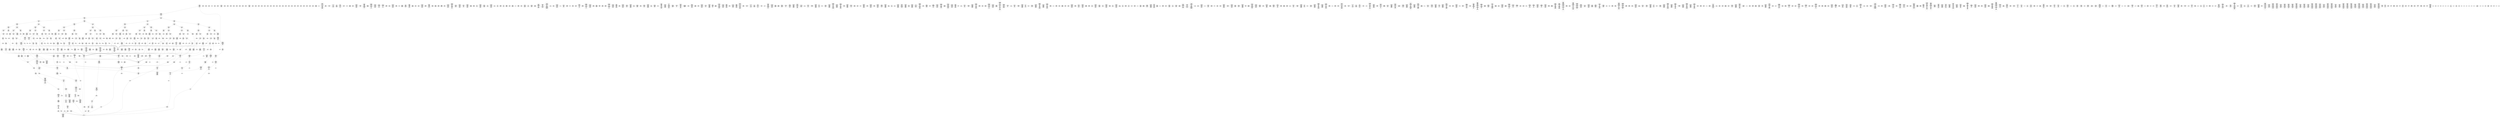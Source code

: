 /* Generated by GvGen v.1.0 (https://www.github.com/stricaud/gvgen) */

digraph G {
compound=true;
   node1 [label="[anywhere]"];
   node2 [label="# 0x0
PUSHX Data
PUSHX Data
MSTORE
PUSHX LogicData
CALLDATASIZE
LT
PUSHX Data
JUMPI
"];
   node3 [label="# 0xd
PUSHX Data
CALLDATALOAD
PUSHX BitData
SHR
PUSHX LogicData
GT
PUSHX Data
JUMPI
"];
   node4 [label="# 0x1e
PUSHX LogicData
GT
PUSHX Data
JUMPI
"];
   node5 [label="# 0x29
PUSHX LogicData
GT
PUSHX Data
JUMPI
"];
   node6 [label="# 0x34
PUSHX LogicData
GT
PUSHX Data
JUMPI
"];
   node7 [label="# 0x3f
PUSHX LogicData
EQ
PUSHX Data
JUMPI
"];
   node8 [label="# 0x4a
PUSHX LogicData
EQ
PUSHX Data
JUMPI
"];
   node9 [label="# 0x55
PUSHX LogicData
EQ
PUSHX Data
JUMPI
"];
   node10 [label="# 0x60
PUSHX LogicData
EQ
PUSHX Data
JUMPI
"];
   node11 [label="# 0x6b
PUSHX Data
JUMP
"];
   node12 [label="# 0x6f
JUMPDEST
PUSHX LogicData
EQ
PUSHX Data
JUMPI
"];
   node13 [label="# 0x7b
PUSHX LogicData
EQ
PUSHX Data
JUMPI
"];
   node14 [label="# 0x86
PUSHX LogicData
EQ
PUSHX Data
JUMPI
"];
   node15 [label="# 0x91
PUSHX LogicData
EQ
PUSHX Data
JUMPI
"];
   node16 [label="# 0x9c
PUSHX Data
JUMP
"];
   node17 [label="# 0xa0
JUMPDEST
PUSHX LogicData
GT
PUSHX Data
JUMPI
"];
   node18 [label="# 0xac
PUSHX LogicData
EQ
PUSHX Data
JUMPI
"];
   node19 [label="# 0xb7
PUSHX LogicData
EQ
PUSHX Data
JUMPI
"];
   node20 [label="# 0xc2
PUSHX LogicData
EQ
PUSHX Data
JUMPI
"];
   node21 [label="# 0xcd
PUSHX LogicData
EQ
PUSHX Data
JUMPI
"];
   node22 [label="# 0xd8
PUSHX Data
JUMP
"];
   node23 [label="# 0xdc
JUMPDEST
PUSHX LogicData
EQ
PUSHX Data
JUMPI
"];
   node24 [label="# 0xe8
PUSHX LogicData
EQ
PUSHX Data
JUMPI
"];
   node25 [label="# 0xf3
PUSHX LogicData
EQ
PUSHX Data
JUMPI
"];
   node26 [label="# 0xfe
PUSHX Data
JUMP
"];
   node27 [label="# 0x102
JUMPDEST
PUSHX LogicData
GT
PUSHX Data
JUMPI
"];
   node28 [label="# 0x10e
PUSHX LogicData
GT
PUSHX Data
JUMPI
"];
   node29 [label="# 0x119
PUSHX LogicData
EQ
PUSHX Data
JUMPI
"];
   node30 [label="# 0x124
PUSHX LogicData
EQ
PUSHX Data
JUMPI
"];
   node31 [label="# 0x12f
PUSHX LogicData
EQ
PUSHX Data
JUMPI
"];
   node32 [label="# 0x13a
PUSHX LogicData
EQ
PUSHX Data
JUMPI
"];
   node33 [label="# 0x145
PUSHX Data
JUMP
"];
   node34 [label="# 0x149
JUMPDEST
PUSHX LogicData
EQ
PUSHX Data
JUMPI
"];
   node35 [label="# 0x155
PUSHX LogicData
EQ
PUSHX Data
JUMPI
"];
   node36 [label="# 0x160
PUSHX LogicData
EQ
PUSHX Data
JUMPI
"];
   node37 [label="# 0x16b
PUSHX LogicData
EQ
PUSHX Data
JUMPI
"];
   node38 [label="# 0x176
PUSHX Data
JUMP
"];
   node39 [label="# 0x17a
JUMPDEST
PUSHX LogicData
GT
PUSHX Data
JUMPI
"];
   node40 [label="# 0x186
PUSHX LogicData
EQ
PUSHX Data
JUMPI
"];
   node41 [label="# 0x191
PUSHX LogicData
EQ
PUSHX Data
JUMPI
"];
   node42 [label="# 0x19c
PUSHX LogicData
EQ
PUSHX Data
JUMPI
"];
   node43 [label="# 0x1a7
PUSHX LogicData
EQ
PUSHX Data
JUMPI
"];
   node44 [label="# 0x1b2
PUSHX Data
JUMP
"];
   node45 [label="# 0x1b6
JUMPDEST
PUSHX LogicData
EQ
PUSHX Data
JUMPI
"];
   node46 [label="# 0x1c2
PUSHX LogicData
EQ
PUSHX Data
JUMPI
"];
   node47 [label="# 0x1cd
PUSHX LogicData
EQ
PUSHX Data
JUMPI
"];
   node48 [label="# 0x1d8
PUSHX Data
JUMP
"];
   node49 [label="# 0x1dc
JUMPDEST
PUSHX LogicData
GT
PUSHX Data
JUMPI
"];
   node50 [label="# 0x1e8
PUSHX LogicData
GT
PUSHX Data
JUMPI
"];
   node51 [label="# 0x1f3
PUSHX LogicData
GT
PUSHX Data
JUMPI
"];
   node52 [label="# 0x1fe
PUSHX LogicData
EQ
PUSHX Data
JUMPI
"];
   node53 [label="# 0x209
PUSHX LogicData
EQ
PUSHX Data
JUMPI
"];
   node54 [label="# 0x214
PUSHX LogicData
EQ
PUSHX Data
JUMPI
"];
   node55 [label="# 0x21f
PUSHX LogicData
EQ
PUSHX Data
JUMPI
"];
   node56 [label="# 0x22a
PUSHX Data
JUMP
"];
   node57 [label="# 0x22e
JUMPDEST
PUSHX LogicData
EQ
PUSHX Data
JUMPI
"];
   node58 [label="# 0x23a
PUSHX LogicData
EQ
PUSHX Data
JUMPI
"];
   node59 [label="# 0x245
PUSHX LogicData
EQ
PUSHX Data
JUMPI
"];
   node60 [label="# 0x250
PUSHX LogicData
EQ
PUSHX Data
JUMPI
"];
   node61 [label="# 0x25b
PUSHX Data
JUMP
"];
   node62 [label="# 0x25f
JUMPDEST
PUSHX LogicData
GT
PUSHX Data
JUMPI
"];
   node63 [label="# 0x26b
PUSHX LogicData
EQ
PUSHX Data
JUMPI
"];
   node64 [label="# 0x276
PUSHX LogicData
EQ
PUSHX Data
JUMPI
"];
   node65 [label="# 0x281
PUSHX LogicData
EQ
PUSHX Data
JUMPI
"];
   node66 [label="# 0x28c
PUSHX LogicData
EQ
PUSHX Data
JUMPI
"];
   node67 [label="# 0x297
PUSHX Data
JUMP
"];
   node68 [label="# 0x29b
JUMPDEST
PUSHX LogicData
EQ
PUSHX Data
JUMPI
"];
   node69 [label="# 0x2a7
PUSHX LogicData
EQ
PUSHX Data
JUMPI
"];
   node70 [label="# 0x2b2
PUSHX LogicData
EQ
PUSHX Data
JUMPI
"];
   node71 [label="# 0x2bd
PUSHX Data
JUMP
"];
   node72 [label="# 0x2c1
JUMPDEST
PUSHX LogicData
GT
PUSHX Data
JUMPI
"];
   node73 [label="# 0x2cd
PUSHX LogicData
GT
PUSHX Data
JUMPI
"];
   node74 [label="# 0x2d8
PUSHX LogicData
EQ
PUSHX Data
JUMPI
"];
   node75 [label="# 0x2e3
PUSHX LogicData
EQ
PUSHX Data
JUMPI
"];
   node76 [label="# 0x2ee
PUSHX LogicData
EQ
PUSHX Data
JUMPI
"];
   node77 [label="# 0x2f9
PUSHX LogicData
EQ
PUSHX Data
JUMPI
"];
   node78 [label="# 0x304
PUSHX Data
JUMP
"];
   node79 [label="# 0x308
JUMPDEST
PUSHX LogicData
EQ
PUSHX Data
JUMPI
"];
   node80 [label="# 0x314
PUSHX LogicData
EQ
PUSHX Data
JUMPI
"];
   node81 [label="# 0x31f
PUSHX LogicData
EQ
PUSHX Data
JUMPI
"];
   node82 [label="# 0x32a
PUSHX Data
JUMP
"];
   node83 [label="# 0x32e
JUMPDEST
PUSHX LogicData
GT
PUSHX Data
JUMPI
"];
   node84 [label="# 0x33a
PUSHX LogicData
EQ
PUSHX Data
JUMPI
"];
   node85 [label="# 0x345
PUSHX LogicData
EQ
PUSHX Data
JUMPI
"];
   node86 [label="# 0x350
PUSHX LogicData
EQ
PUSHX Data
JUMPI
"];
   node87 [label="# 0x35b
PUSHX LogicData
EQ
PUSHX Data
JUMPI
"];
   node88 [label="# 0x366
PUSHX Data
JUMP
"];
   node89 [label="# 0x36a
JUMPDEST
PUSHX LogicData
EQ
PUSHX Data
JUMPI
"];
   node90 [label="# 0x376
PUSHX LogicData
EQ
PUSHX Data
JUMPI
"];
   node91 [label="# 0x381
PUSHX LogicData
EQ
PUSHX Data
JUMPI
"];
   node92 [label="# 0x38c
JUMPDEST
PUSHX Data
REVERT
"];
   node93 [label="# 0x391
JUMPDEST
CALLVALUE
ISZERO
PUSHX Data
JUMPI
"];
   node94 [label="# 0x399
PUSHX Data
REVERT
"];
   node95 [label="# 0x39d
JUMPDEST
PUSHX Data
PUSHX Data
CALLDATASIZE
PUSHX Data
PUSHX Data
JUMP
"];
   node96 [label="# 0x3ac
JUMPDEST
PUSHX Data
JUMP
"];
   node97 [label="# 0x3b1
JUMPDEST
PUSHX MemData
MLOAD
PUSHX Data
PUSHX Data
JUMP
"];
   node98 [label="# 0x3be
JUMPDEST
PUSHX MemData
MLOAD
SUB
RETURN
"];
   node99 [label="# 0x3c7
JUMPDEST
CALLVALUE
ISZERO
PUSHX Data
JUMPI
"];
   node100 [label="# 0x3cf
PUSHX Data
REVERT
"];
   node101 [label="# 0x3d3
JUMPDEST
PUSHX Data
PUSHX Data
JUMP
"];
   node102 [label="# 0x3dc
JUMPDEST
PUSHX MemData
MLOAD
PUSHX Data
PUSHX Data
JUMP
"];
   node103 [label="# 0x3e9
JUMPDEST
CALLVALUE
ISZERO
PUSHX Data
JUMPI
"];
   node104 [label="# 0x3f1
PUSHX Data
REVERT
"];
   node105 [label="# 0x3f5
JUMPDEST
PUSHX Data
PUSHX Data
CALLDATASIZE
PUSHX Data
PUSHX Data
JUMP
"];
   node106 [label="# 0x404
JUMPDEST
PUSHX Data
JUMP
"];
   node107 [label="# 0x409
JUMPDEST
PUSHX MemData
MLOAD
PUSHX Data
PUSHX Data
JUMP
"];
   node108 [label="# 0x416
JUMPDEST
CALLVALUE
ISZERO
PUSHX Data
JUMPI
"];
   node109 [label="# 0x41e
PUSHX Data
REVERT
"];
   node110 [label="# 0x422
JUMPDEST
PUSHX Data
PUSHX Data
CALLDATASIZE
PUSHX Data
PUSHX Data
JUMP
"];
   node111 [label="# 0x431
JUMPDEST
PUSHX Data
JUMP
"];
   node112 [label="# 0x436
JUMPDEST
STOP
"];
   node113 [label="# 0x438
JUMPDEST
CALLVALUE
ISZERO
PUSHX Data
JUMPI
"];
   node114 [label="# 0x440
PUSHX Data
REVERT
"];
   node115 [label="# 0x444
JUMPDEST
PUSHX Data
PUSHX Data
JUMP
"];
   node116 [label="# 0x44d
JUMPDEST
PUSHX MemData
MLOAD
PUSHX Data
PUSHX Data
JUMP
"];
   node117 [label="# 0x45a
JUMPDEST
CALLVALUE
ISZERO
PUSHX Data
JUMPI
"];
   node118 [label="# 0x462
PUSHX Data
REVERT
"];
   node119 [label="# 0x466
JUMPDEST
PUSHX Data
PUSHX Data
CALLDATASIZE
PUSHX Data
PUSHX Data
JUMP
"];
   node120 [label="# 0x475
JUMPDEST
PUSHX Data
JUMP
"];
   node121 [label="# 0x47a
JUMPDEST
CALLVALUE
ISZERO
PUSHX Data
JUMPI
"];
   node122 [label="# 0x482
PUSHX Data
REVERT
"];
   node123 [label="# 0x486
JUMPDEST
PUSHX Data
PUSHX Data
CALLDATASIZE
PUSHX Data
PUSHX Data
JUMP
"];
   node124 [label="# 0x495
JUMPDEST
PUSHX Data
JUMP
"];
   node125 [label="# 0x49a
JUMPDEST
PUSHX MemData
MLOAD
PUSHX Data
PUSHX Data
JUMP
"];
   node126 [label="# 0x4a7
JUMPDEST
CALLVALUE
ISZERO
PUSHX Data
JUMPI
"];
   node127 [label="# 0x4af
PUSHX Data
REVERT
"];
   node128 [label="# 0x4b3
JUMPDEST
PUSHX Data
PUSHX Data
JUMP
"];
   node129 [label="# 0x4bc
JUMPDEST
CALLVALUE
ISZERO
PUSHX Data
JUMPI
"];
   node130 [label="# 0x4c4
PUSHX Data
REVERT
"];
   node131 [label="# 0x4c8
JUMPDEST
PUSHX Data
PUSHX Data
JUMP
"];
   node132 [label="# 0x4d1
JUMPDEST
CALLVALUE
ISZERO
PUSHX Data
JUMPI
"];
   node133 [label="# 0x4d9
PUSHX Data
REVERT
"];
   node134 [label="# 0x4dd
JUMPDEST
PUSHX Data
PUSHX Data
JUMP
"];
   node135 [label="# 0x4e6
JUMPDEST
CALLVALUE
ISZERO
PUSHX Data
JUMPI
"];
   node136 [label="# 0x4ee
PUSHX Data
REVERT
"];
   node137 [label="# 0x4f2
JUMPDEST
PUSHX Data
PUSHX Data
CALLDATASIZE
PUSHX Data
PUSHX Data
JUMP
"];
   node138 [label="# 0x501
JUMPDEST
PUSHX Data
JUMP
"];
   node139 [label="# 0x506
JUMPDEST
CALLVALUE
ISZERO
PUSHX Data
JUMPI
"];
   node140 [label="# 0x50e
PUSHX Data
REVERT
"];
   node141 [label="# 0x512
JUMPDEST
PUSHX Data
PUSHX Data
CALLDATASIZE
PUSHX Data
PUSHX Data
JUMP
"];
   node142 [label="# 0x521
JUMPDEST
PUSHX Data
JUMP
"];
   node143 [label="# 0x526
JUMPDEST
CALLVALUE
ISZERO
PUSHX Data
JUMPI
"];
   node144 [label="# 0x52e
PUSHX Data
REVERT
"];
   node145 [label="# 0x532
JUMPDEST
PUSHX Data
PUSHX Data
JUMP
"];
   node146 [label="# 0x53b
JUMPDEST
CALLVALUE
ISZERO
PUSHX Data
JUMPI
"];
   node147 [label="# 0x543
PUSHX Data
REVERT
"];
   node148 [label="# 0x547
JUMPDEST
PUSHX Data
PUSHX Data
CALLDATASIZE
PUSHX Data
PUSHX Data
JUMP
"];
   node149 [label="# 0x556
JUMPDEST
PUSHX Data
JUMP
"];
   node150 [label="# 0x55b
JUMPDEST
CALLVALUE
ISZERO
PUSHX Data
JUMPI
"];
   node151 [label="# 0x563
PUSHX Data
REVERT
"];
   node152 [label="# 0x567
JUMPDEST
PUSHX Data
PUSHX Data
CALLDATASIZE
PUSHX Data
PUSHX Data
JUMP
"];
   node153 [label="# 0x576
JUMPDEST
PUSHX Data
JUMP
"];
   node154 [label="# 0x57b
JUMPDEST
PUSHX Data
PUSHX Data
CALLDATASIZE
PUSHX Data
PUSHX Data
JUMP
"];
   node155 [label="# 0x589
JUMPDEST
PUSHX Data
JUMP
"];
   node156 [label="# 0x58e
JUMPDEST
CALLVALUE
ISZERO
PUSHX Data
JUMPI
"];
   node157 [label="# 0x596
PUSHX Data
REVERT
"];
   node158 [label="# 0x59a
JUMPDEST
PUSHX Data
PUSHX Data
JUMP
"];
   node159 [label="# 0x5a3
JUMPDEST
CALLVALUE
ISZERO
PUSHX Data
JUMPI
"];
   node160 [label="# 0x5ab
PUSHX Data
REVERT
"];
   node161 [label="# 0x5af
JUMPDEST
PUSHX Data
PUSHX Data
JUMP
"];
   node162 [label="# 0x5b8
JUMPDEST
CALLVALUE
ISZERO
PUSHX Data
JUMPI
"];
   node163 [label="# 0x5c0
PUSHX Data
REVERT
"];
   node164 [label="# 0x5c4
JUMPDEST
PUSHX Data
PUSHX Data
CALLDATASIZE
PUSHX Data
PUSHX Data
JUMP
"];
   node165 [label="# 0x5d3
JUMPDEST
PUSHX Data
JUMP
"];
   node166 [label="# 0x5d8
JUMPDEST
CALLVALUE
ISZERO
PUSHX Data
JUMPI
"];
   node167 [label="# 0x5e0
PUSHX Data
REVERT
"];
   node168 [label="# 0x5e4
JUMPDEST
PUSHX Data
PUSHX Data
CALLDATASIZE
PUSHX Data
PUSHX Data
JUMP
"];
   node169 [label="# 0x5f3
JUMPDEST
PUSHX Data
JUMP
"];
   node170 [label="# 0x5f8
JUMPDEST
CALLVALUE
ISZERO
PUSHX Data
JUMPI
"];
   node171 [label="# 0x600
PUSHX Data
REVERT
"];
   node172 [label="# 0x604
JUMPDEST
PUSHX Data
PUSHX Data
JUMP
"];
   node173 [label="# 0x60d
JUMPDEST
CALLVALUE
ISZERO
PUSHX Data
JUMPI
"];
   node174 [label="# 0x615
PUSHX Data
REVERT
"];
   node175 [label="# 0x619
JUMPDEST
PUSHX Data
PUSHX Data
CALLDATASIZE
PUSHX Data
PUSHX Data
JUMP
"];
   node176 [label="# 0x628
JUMPDEST
PUSHX Data
JUMP
"];
   node177 [label="# 0x62d
JUMPDEST
CALLVALUE
ISZERO
PUSHX Data
JUMPI
"];
   node178 [label="# 0x635
PUSHX Data
REVERT
"];
   node179 [label="# 0x639
JUMPDEST
PUSHX Data
PUSHX Data
JUMP
"];
   node180 [label="# 0x642
JUMPDEST
CALLVALUE
ISZERO
PUSHX Data
JUMPI
"];
   node181 [label="# 0x64a
PUSHX Data
REVERT
"];
   node182 [label="# 0x64e
JUMPDEST
PUSHX Data
PUSHX Data
JUMP
"];
   node183 [label="# 0x657
JUMPDEST
PUSHX MemData
MLOAD
PUSHX Data
PUSHX Data
JUMP
"];
   node184 [label="# 0x664
JUMPDEST
CALLVALUE
ISZERO
PUSHX Data
JUMPI
"];
   node185 [label="# 0x66c
PUSHX Data
REVERT
"];
   node186 [label="# 0x670
JUMPDEST
PUSHX Data
PUSHX Data
CALLDATASIZE
PUSHX Data
PUSHX Data
JUMP
"];
   node187 [label="# 0x67f
JUMPDEST
PUSHX Data
JUMP
"];
   node188 [label="# 0x684
JUMPDEST
CALLVALUE
ISZERO
PUSHX Data
JUMPI
"];
   node189 [label="# 0x68c
PUSHX Data
REVERT
"];
   node190 [label="# 0x690
JUMPDEST
PUSHX Data
PUSHX Data
JUMP
"];
   node191 [label="# 0x699
JUMPDEST
CALLVALUE
ISZERO
PUSHX Data
JUMPI
"];
   node192 [label="# 0x6a1
PUSHX Data
REVERT
"];
   node193 [label="# 0x6a5
JUMPDEST
PUSHX Data
PUSHX Data
CALLDATASIZE
PUSHX Data
PUSHX Data
JUMP
"];
   node194 [label="# 0x6b4
JUMPDEST
PUSHX Data
JUMP
"];
   node195 [label="# 0x6b9
JUMPDEST
CALLVALUE
ISZERO
PUSHX Data
JUMPI
"];
   node196 [label="# 0x6c1
PUSHX Data
REVERT
"];
   node197 [label="# 0x6c5
JUMPDEST
PUSHX Data
PUSHX Data
JUMP
"];
   node198 [label="# 0x6ce
JUMPDEST
CALLVALUE
ISZERO
PUSHX Data
JUMPI
"];
   node199 [label="# 0x6d6
PUSHX Data
REVERT
"];
   node200 [label="# 0x6da
JUMPDEST
PUSHX Data
PUSHX Data
CALLDATASIZE
PUSHX Data
PUSHX Data
JUMP
"];
   node201 [label="# 0x6e9
JUMPDEST
PUSHX Data
JUMP
"];
   node202 [label="# 0x6ee
JUMPDEST
CALLVALUE
ISZERO
PUSHX Data
JUMPI
"];
   node203 [label="# 0x6f6
PUSHX Data
REVERT
"];
   node204 [label="# 0x6fa
JUMPDEST
PUSHX Data
PUSHX Data
CALLDATASIZE
PUSHX Data
PUSHX Data
JUMP
"];
   node205 [label="# 0x709
JUMPDEST
PUSHX Data
JUMP
"];
   node206 [label="# 0x70e
JUMPDEST
CALLVALUE
ISZERO
PUSHX Data
JUMPI
"];
   node207 [label="# 0x716
PUSHX Data
REVERT
"];
   node208 [label="# 0x71a
JUMPDEST
PUSHX Data
PUSHX Data
CALLDATASIZE
PUSHX Data
PUSHX Data
JUMP
"];
   node209 [label="# 0x729
JUMPDEST
PUSHX Data
JUMP
"];
   node210 [label="# 0x72e
JUMPDEST
CALLVALUE
ISZERO
PUSHX Data
JUMPI
"];
   node211 [label="# 0x736
PUSHX Data
REVERT
"];
   node212 [label="# 0x73a
JUMPDEST
PUSHX Data
PUSHX Data
CALLDATASIZE
PUSHX Data
PUSHX Data
JUMP
"];
   node213 [label="# 0x749
JUMPDEST
PUSHX Data
JUMP
"];
   node214 [label="# 0x74e
JUMPDEST
CALLVALUE
ISZERO
PUSHX Data
JUMPI
"];
   node215 [label="# 0x756
PUSHX Data
REVERT
"];
   node216 [label="# 0x75a
JUMPDEST
PUSHX Data
PUSHX Data
CALLDATASIZE
PUSHX Data
PUSHX Data
JUMP
"];
   node217 [label="# 0x769
JUMPDEST
PUSHX Data
JUMP
"];
   node218 [label="# 0x76e
JUMPDEST
CALLVALUE
ISZERO
PUSHX Data
JUMPI
"];
   node219 [label="# 0x776
PUSHX Data
REVERT
"];
   node220 [label="# 0x77a
JUMPDEST
PUSHX Data
PUSHX Data
CALLDATASIZE
PUSHX Data
PUSHX Data
JUMP
"];
   node221 [label="# 0x789
JUMPDEST
PUSHX Data
JUMP
"];
   node222 [label="# 0x78e
JUMPDEST
CALLVALUE
ISZERO
PUSHX Data
JUMPI
"];
   node223 [label="# 0x796
PUSHX Data
REVERT
"];
   node224 [label="# 0x79a
JUMPDEST
PUSHX Data
PUSHX Data
JUMP
"];
   node225 [label="# 0x7a3
JUMPDEST
CALLVALUE
ISZERO
PUSHX Data
JUMPI
"];
   node226 [label="# 0x7ab
PUSHX Data
REVERT
"];
   node227 [label="# 0x7af
JUMPDEST
PUSHX Data
PUSHX Data
JUMP
"];
   node228 [label="# 0x7b8
JUMPDEST
CALLVALUE
ISZERO
PUSHX Data
JUMPI
"];
   node229 [label="# 0x7c0
PUSHX Data
REVERT
"];
   node230 [label="# 0x7c4
JUMPDEST
PUSHX Data
PUSHX Data
CALLDATASIZE
PUSHX Data
PUSHX Data
JUMP
"];
   node231 [label="# 0x7d3
JUMPDEST
PUSHX Data
JUMP
"];
   node232 [label="# 0x7d8
JUMPDEST
CALLVALUE
ISZERO
PUSHX Data
JUMPI
"];
   node233 [label="# 0x7e0
PUSHX Data
REVERT
"];
   node234 [label="# 0x7e4
JUMPDEST
PUSHX Data
PUSHX Data
CALLDATASIZE
PUSHX Data
PUSHX Data
JUMP
"];
   node235 [label="# 0x7f3
JUMPDEST
PUSHX Data
JUMP
"];
   node236 [label="# 0x7f8
JUMPDEST
CALLVALUE
ISZERO
PUSHX Data
JUMPI
"];
   node237 [label="# 0x800
PUSHX Data
REVERT
"];
   node238 [label="# 0x804
JUMPDEST
PUSHX Data
PUSHX Data
JUMP
"];
   node239 [label="# 0x80d
JUMPDEST
CALLVALUE
ISZERO
PUSHX Data
JUMPI
"];
   node240 [label="# 0x815
PUSHX Data
REVERT
"];
   node241 [label="# 0x819
JUMPDEST
PUSHX Data
PUSHX Data
CALLDATASIZE
PUSHX Data
PUSHX Data
JUMP
"];
   node242 [label="# 0x828
JUMPDEST
PUSHX Data
JUMP
"];
   node243 [label="# 0x82d
JUMPDEST
CALLVALUE
ISZERO
PUSHX Data
JUMPI
"];
   node244 [label="# 0x835
PUSHX Data
REVERT
"];
   node245 [label="# 0x839
JUMPDEST
PUSHX Data
PUSHX Data
JUMP
"];
   node246 [label="# 0x842
JUMPDEST
CALLVALUE
ISZERO
PUSHX Data
JUMPI
"];
   node247 [label="# 0x84a
PUSHX Data
REVERT
"];
   node248 [label="# 0x84e
JUMPDEST
PUSHX Data
PUSHX Data
CALLDATASIZE
PUSHX Data
PUSHX Data
JUMP
"];
   node249 [label="# 0x85d
JUMPDEST
PUSHX Data
JUMP
"];
   node250 [label="# 0x862
JUMPDEST
CALLVALUE
ISZERO
PUSHX Data
JUMPI
"];
   node251 [label="# 0x86a
PUSHX Data
REVERT
"];
   node252 [label="# 0x86e
JUMPDEST
PUSHX Data
PUSHX Data
CALLDATASIZE
PUSHX Data
PUSHX Data
JUMP
"];
   node253 [label="# 0x87d
JUMPDEST
PUSHX Data
JUMP
"];
   node254 [label="# 0x882
JUMPDEST
CALLVALUE
ISZERO
PUSHX Data
JUMPI
"];
   node255 [label="# 0x88a
PUSHX Data
REVERT
"];
   node256 [label="# 0x88e
JUMPDEST
PUSHX Data
PUSHX Data
JUMP
"];
   node257 [label="# 0x897
JUMPDEST
CALLVALUE
ISZERO
PUSHX Data
JUMPI
"];
   node258 [label="# 0x89f
PUSHX Data
REVERT
"];
   node259 [label="# 0x8a3
JUMPDEST
PUSHX Data
PUSHX Data
JUMP
"];
   node260 [label="# 0x8ac
JUMPDEST
CALLVALUE
ISZERO
PUSHX Data
JUMPI
"];
   node261 [label="# 0x8b4
PUSHX Data
REVERT
"];
   node262 [label="# 0x8b8
JUMPDEST
PUSHX Data
PUSHX Data
CALLDATASIZE
PUSHX Data
PUSHX Data
JUMP
"];
   node263 [label="# 0x8c7
JUMPDEST
PUSHX Data
JUMP
"];
   node264 [label="# 0x8cc
JUMPDEST
PUSHX Data
PUSHX Data
CALLDATASIZE
PUSHX Data
PUSHX Data
JUMP
"];
   node265 [label="# 0x8da
JUMPDEST
PUSHX Data
JUMP
"];
   node266 [label="# 0x8df
JUMPDEST
CALLVALUE
ISZERO
PUSHX Data
JUMPI
"];
   node267 [label="# 0x8e7
PUSHX Data
REVERT
"];
   node268 [label="# 0x8eb
JUMPDEST
PUSHX Data
PUSHX Data
CALLDATASIZE
PUSHX Data
PUSHX Data
JUMP
"];
   node269 [label="# 0x8fa
JUMPDEST
PUSHX Data
JUMP
"];
   node270 [label="# 0x8ff
JUMPDEST
CALLVALUE
ISZERO
PUSHX Data
JUMPI
"];
   node271 [label="# 0x907
PUSHX Data
REVERT
"];
   node272 [label="# 0x90b
JUMPDEST
PUSHX Data
PUSHX Data
CALLDATASIZE
PUSHX Data
PUSHX Data
JUMP
"];
   node273 [label="# 0x91a
JUMPDEST
PUSHX Data
JUMP
"];
   node274 [label="# 0x91f
JUMPDEST
CALLVALUE
ISZERO
PUSHX Data
JUMPI
"];
   node275 [label="# 0x927
PUSHX Data
REVERT
"];
   node276 [label="# 0x92b
JUMPDEST
PUSHX Data
PUSHX Data
CALLDATASIZE
PUSHX Data
PUSHX Data
JUMP
"];
   node277 [label="# 0x93a
JUMPDEST
PUSHX Data
JUMP
"];
   node278 [label="# 0x93f
JUMPDEST
CALLVALUE
ISZERO
PUSHX Data
JUMPI
"];
   node279 [label="# 0x947
PUSHX Data
REVERT
"];
   node280 [label="# 0x94b
JUMPDEST
PUSHX Data
PUSHX Data
JUMP
"];
   node281 [label="# 0x954
JUMPDEST
CALLVALUE
ISZERO
PUSHX Data
JUMPI
"];
   node282 [label="# 0x95c
PUSHX Data
REVERT
"];
   node283 [label="# 0x960
JUMPDEST
PUSHX Data
PUSHX Data
CALLDATASIZE
PUSHX Data
PUSHX Data
JUMP
"];
   node284 [label="# 0x96f
JUMPDEST
PUSHX Data
JUMP
"];
   node285 [label="# 0x974
JUMPDEST
CALLVALUE
ISZERO
PUSHX Data
JUMPI
"];
   node286 [label="# 0x97c
PUSHX Data
REVERT
"];
   node287 [label="# 0x980
JUMPDEST
PUSHX Data
PUSHX Data
JUMP
"];
   node288 [label="# 0x989
JUMPDEST
CALLVALUE
ISZERO
PUSHX Data
JUMPI
"];
   node289 [label="# 0x991
PUSHX Data
REVERT
"];
   node290 [label="# 0x995
JUMPDEST
PUSHX Data
PUSHX Data
JUMP
"];
   node291 [label="# 0x99e
JUMPDEST
CALLVALUE
ISZERO
PUSHX Data
JUMPI
"];
   node292 [label="# 0x9a6
PUSHX Data
REVERT
"];
   node293 [label="# 0x9aa
JUMPDEST
PUSHX Data
PUSHX Data
CALLDATASIZE
PUSHX Data
PUSHX Data
JUMP
"];
   node294 [label="# 0x9b9
JUMPDEST
PUSHX Data
JUMP
"];
   node295 [label="# 0x9be
JUMPDEST
CALLVALUE
ISZERO
PUSHX Data
JUMPI
"];
   node296 [label="# 0x9c6
PUSHX Data
REVERT
"];
   node297 [label="# 0x9ca
JUMPDEST
PUSHX Data
PUSHX Data
JUMP
"];
   node298 [label="# 0x9d3
JUMPDEST
CALLVALUE
ISZERO
PUSHX Data
JUMPI
"];
   node299 [label="# 0x9db
PUSHX Data
REVERT
"];
   node300 [label="# 0x9df
JUMPDEST
PUSHX Data
PUSHX Data
CALLDATASIZE
PUSHX Data
PUSHX Data
JUMP
"];
   node301 [label="# 0x9ee
JUMPDEST
PUSHX Data
JUMP
"];
   node302 [label="# 0x9f3
JUMPDEST
CALLVALUE
ISZERO
PUSHX Data
JUMPI
"];
   node303 [label="# 0x9fb
PUSHX Data
REVERT
"];
   node304 [label="# 0x9ff
JUMPDEST
PUSHX Data
PUSHX Data
JUMP
"];
   node305 [label="# 0xa08
JUMPDEST
CALLVALUE
ISZERO
PUSHX Data
JUMPI
"];
   node306 [label="# 0xa10
PUSHX Data
REVERT
"];
   node307 [label="# 0xa14
JUMPDEST
PUSHX Data
PUSHX Data
JUMP
"];
   node308 [label="# 0xa1d
JUMPDEST
PUSHX Data
PUSHX Data
PUSHX Data
JUMP
"];
   node309 [label="# 0xa28
JUMPDEST
"];
   node310 [label="# 0xa2b
JUMPDEST
JUMP
"];
   node311 [label="# 0xa30
JUMPDEST
PUSHX Data
PUSHX StorData
SLOAD
PUSHX Data
PUSHX Data
JUMP
"];
   node312 [label="# 0xa3f
JUMPDEST
PUSHX ArithData
ADD
PUSHX ArithData
DIV
MUL
PUSHX ArithData
ADD
PUSHX MemData
MLOAD
ADD
PUSHX Data
MSTORE
MSTORE
PUSHX ArithData
ADD
SLOAD
PUSHX Data
PUSHX Data
JUMP
"];
   node313 [label="# 0xa6b
JUMPDEST
ISZERO
PUSHX Data
JUMPI
"];
   node314 [label="# 0xa72
PUSHX LogicData
LT
PUSHX Data
JUMPI
"];
   node315 [label="# 0xa7a
PUSHX ArithData
SLOAD
DIV
MUL
MSTORE
PUSHX ArithData
ADD
PUSHX Data
JUMP
"];
   node316 [label="# 0xa8d
JUMPDEST
ADD
PUSHX Data
MSTORE
PUSHX Data
PUSHX Data
SHA3
"];
   node317 [label="# 0xa9b
JUMPDEST
SLOAD
MSTORE
PUSHX ArithData
ADD
PUSHX ArithData
ADD
GT
PUSHX Data
JUMPI
"];
   node318 [label="# 0xaaf
SUB
PUSHX BitData
AND
ADD
"];
   node319 [label="# 0xab8
JUMPDEST
JUMP
"];
   node320 [label="# 0xac2
JUMPDEST
PUSHX Data
PUSHX Data
PUSHX Data
JUMP
"];
   node321 [label="# 0xacd
JUMPDEST
PUSHX Data
JUMPI
"];
   node322 [label="# 0xad2
PUSHX MemData
MLOAD
PUSHX BitData
PUSHX BitData
SHL
MSTORE
PUSHX ArithData
ADD
PUSHX Data
PUSHX Data
JUMP
"];
   node323 [label="# 0xae9
JUMPDEST
PUSHX MemData
MLOAD
SUB
REVERT
"];
   node324 [label="# 0xaf2
JUMPDEST
PUSHX Data
MSTORE
PUSHX Data
PUSHX Data
MSTORE
PUSHX Data
SHA3
SLOAD
PUSHX ArithData
PUSHX BitData
PUSHX BitData
SHL
SUB
AND
JUMP
"];
   node325 [label="# 0xb0e
JUMPDEST
PUSHX Data
PUSHX Data
PUSHX Data
JUMP
"];
   node326 [label="# 0xb19
JUMPDEST
PUSHX ArithData
PUSHX BitData
PUSHX BitData
SHL
SUB
AND
PUSHX ArithData
PUSHX BitData
PUSHX BitData
SHL
SUB
AND
EQ
ISZERO
PUSHX Data
JUMPI
"];
   node327 [label="# 0xb36
PUSHX MemData
MLOAD
PUSHX BitData
PUSHX BitData
SHL
MSTORE
PUSHX ArithData
ADD
PUSHX Data
PUSHX Data
JUMP
"];
   node328 [label="# 0xb4d
JUMPDEST
PUSHX ArithData
PUSHX BitData
PUSHX BitData
SHL
SUB
AND
PUSHX Data
PUSHX Data
JUMP
"];
   node329 [label="# 0xb5f
JUMPDEST
PUSHX ArithData
PUSHX BitData
PUSHX BitData
SHL
SUB
AND
EQ
PUSHX Data
JUMPI
"];
   node330 [label="# 0xb6f
PUSHX Data
PUSHX Data
PUSHX Data
JUMP
"];
   node331 [label="# 0xb7b
JUMPDEST
PUSHX Data
JUMPI
"];
   node332 [label="# 0xb80
PUSHX MemData
MLOAD
PUSHX BitData
PUSHX BitData
SHL
MSTORE
PUSHX ArithData
ADD
PUSHX Data
PUSHX Data
JUMP
"];
   node333 [label="# 0xb97
JUMPDEST
PUSHX Data
PUSHX Data
JUMP
"];
   node334 [label="# 0xba1
JUMPDEST
JUMP
"];
   node335 [label="# 0xba6
JUMPDEST
PUSHX StorData
SLOAD
JUMP
"];
   node336 [label="# 0xbac
JUMPDEST
PUSHX Data
PUSHX Data
PUSHX Data
PUSHX Data
JUMP
"];
   node337 [label="# 0xbba
JUMPDEST
PUSHX Data
JUMP
"];
   node338 [label="# 0xbbf
JUMPDEST
MLOAD
PUSHX Data
PUSHX Data
PUSHX ArithData
ADD
PUSHX Data
JUMP
"];
   node339 [label="# 0xbd2
JUMPDEST
PUSHX Data
MSTORE
PUSHX Data
PUSHX Data
MSTORE
PUSHX Data
SHA3
SLOAD
PUSHX BitData
AND
JUMP
"];
   node340 [label="# 0xbe8
JUMPDEST
PUSHX StorData
SLOAD
JUMP
"];
   node341 [label="# 0xbee
JUMPDEST
PUSHX MemData
MLOAD
PUSHX ArithData
ADD
PUSHX Data
MSTORE
PUSHX Data
MSTORE
PUSHX ArithData
ADD
PUSHX BitData
PUSHX BitData
SHL
MSTORE
JUMP
"];
   node342 [label="# 0xc17
JUMPDEST
PUSHX StorData
SLOAD
JUMP
"];
   node343 [label="# 0xc1d
JUMPDEST
PUSHX Data
PUSHX Data
PUSHX Data
JUMP
"];
   node344 [label="# 0xc28
JUMPDEST
PUSHX Data
JUMP
"];
   node345 [label="# 0xc2e
JUMPDEST
PUSHX Data
JUMPI
"];
   node346 [label="# 0xc33
PUSHX MemData
MLOAD
PUSHX BitData
PUSHX BitData
SHL
MSTORE
PUSHX ArithData
ADD
PUSHX Data
PUSHX Data
JUMP
"];
   node347 [label="# 0xc4a
JUMPDEST
PUSHX Data
PUSHX Data
JUMP
"];
   node348 [label="# 0xc55
JUMPDEST
PUSHX Data
MSTORE
PUSHX Data
PUSHX Data
MSTORE
PUSHX Data
SHA3
PUSHX ArithData
ADD
SLOAD
JUMP
"];
   node349 [label="# 0xc6a
JUMPDEST
PUSHX MemData
MLOAD
PUSHX ArithData
ADD
PUSHX Data
MSTORE
PUSHX Data
MSTORE
PUSHX ArithData
ADD
PUSHX BitData
PUSHX BitData
SHL
MSTORE
JUMP
"];
   node350 [label="# 0xc8b
JUMPDEST
PUSHX Data
PUSHX Data
JUMP
"];
   node351 [label="# 0xc94
JUMPDEST
PUSHX Data
PUSHX Data
PUSHX Data
JUMP
"];
   node352 [label="# 0xca0
JUMPDEST
PUSHX Data
PUSHX Data
JUMP
"];
   node353 [label="# 0xcaa
JUMPDEST
PUSHX Data
PUSHX Data
PUSHX Data
JUMP
"];
   node354 [label="# 0xcb5
JUMPDEST
LT
PUSHX Data
JUMPI
"];
   node355 [label="# 0xcbc
PUSHX MemData
MLOAD
PUSHX BitData
PUSHX BitData
SHL
MSTORE
PUSHX ArithData
ADD
PUSHX Data
PUSHX Data
JUMP
"];
   node356 [label="# 0xcd3
JUMPDEST
PUSHX ArithData
PUSHX BitData
PUSHX BitData
SHL
SUB
AND
PUSHX Data
MSTORE
PUSHX Data
PUSHX Data
MSTORE
PUSHX Data
SHA3
MSTORE
MSTORE
SHA3
SLOAD
JUMP
"];
   node357 [label="# 0xcfc
JUMPDEST
PUSHX StorData
SLOAD
PUSHX BitData
AND
PUSHX Data
JUMPI
"];
   node358 [label="# 0xd07
PUSHX MemData
MLOAD
PUSHX BitData
PUSHX BitData
SHL
MSTORE
PUSHX ArithData
ADD
PUSHX Data
PUSHX Data
JUMP
"];
   node359 [label="# 0xd1e
JUMPDEST
PUSHX StorData
SLOAD
GT
ISZERO
PUSHX Data
JUMPI
"];
   node360 [label="# 0xd29
PUSHX MemData
MLOAD
PUSHX BitData
PUSHX BitData
SHL
MSTORE
PUSHX ArithData
ADD
PUSHX Data
PUSHX Data
JUMP
"];
   node361 [label="# 0xd40
JUMPDEST
PUSHX Data
PUSHX Data
PUSHX Data
JUMP
"];
   node362 [label="# 0xd4c
JUMPDEST
PUSHX Data
PUSHX Data
JUMP
"];
   node363 [label="# 0xd56
JUMPDEST
GT
ISZERO
PUSHX Data
JUMPI
"];
   node364 [label="# 0xd5d
PUSHX MemData
MLOAD
PUSHX BitData
PUSHX BitData
SHL
MSTORE
PUSHX ArithData
ADD
PUSHX Data
PUSHX Data
JUMP
"];
   node365 [label="# 0xd74
JUMPDEST
CALLVALUE
PUSHX StorData
SLOAD
PUSHX Data
PUSHX Data
JUMP
"];
   node366 [label="# 0xd83
JUMPDEST
GT
ISZERO
PUSHX Data
JUMPI
"];
   node367 [label="# 0xd8a
PUSHX MemData
MLOAD
PUSHX BitData
PUSHX BitData
SHL
MSTORE
PUSHX ArithData
ADD
PUSHX Data
PUSHX Data
JUMP
"];
   node368 [label="# 0xda1
JUMPDEST
PUSHX Data
"];
   node369 [label="# 0xda5
JUMPDEST
LT
ISZERO
PUSHX Data
JUMPI
"];
   node370 [label="# 0xdae
PUSHX Data
PUSHX Data
PUSHX Data
JUMP
"];
   node371 [label="# 0xdb8
JUMPDEST
LT
ISZERO
PUSHX Data
JUMPI
"];
   node372 [label="# 0xdbf
PUSHX Data
CALLER
PUSHX Data
PUSHX Data
JUMP
"];
   node373 [label="# 0xdca
JUMPDEST
PUSHX Data
JUMP
"];
   node374 [label="# 0xdcf
JUMPDEST
PUSHX Data
PUSHX Data
PUSHX Data
JUMP
"];
   node375 [label="# 0xdda
JUMPDEST
"];
   node376 [label="# 0xddd
JUMPDEST
PUSHX Data
PUSHX Data
JUMP
"];
   node377 [label="# 0xde7
JUMPDEST
PUSHX Data
JUMP
"];
   node378 [label="# 0xdef
JUMPDEST
CALLVALUE
PUSHX StorData
SLOAD
PUSHX Data
PUSHX Data
JUMP
"];
   node379 [label="# 0xdff
JUMPDEST
LT
ISZERO
PUSHX Data
JUMPI
"];
   node380 [label="# 0xe06
PUSHX Data
PUSHX StorData
SLOAD
PUSHX Data
PUSHX Data
JUMP
"];
   node381 [label="# 0xe15
JUMPDEST
PUSHX Data
CALLVALUE
PUSHX Data
JUMP
"];
   node382 [label="# 0xe1f
JUMPDEST
PUSHX Data
CALLER
PUSHX ArithData
PUSHX BitData
PUSHX BitData
SHL
SUB
AND
PUSHX MemData
MLOAD
PUSHX Data
PUSHX Data
JUMP
"];
   node383 [label="# 0xe3a
JUMPDEST
PUSHX Data
PUSHX MemData
MLOAD
SUB
GAS
CALL
RETURNDATASIZE
PUSHX LogicData
EQ
PUSHX Data
JUMPI
"];
   node384 [label="# 0xe56
PUSHX MemData
MLOAD
PUSHX BitData
NOT
PUSHX ArithData
RETURNDATASIZE
ADD
AND
ADD
PUSHX Data
MSTORE
RETURNDATASIZE
MSTORE
RETURNDATASIZE
PUSHX Data
PUSHX ArithData
ADD
RETURNDATACOPY
PUSHX Data
JUMP
"];
   node385 [label="# 0xe77
JUMPDEST
PUSHX Data
"];
   node386 [label="# 0xe7c
JUMPDEST
PUSHX Data
JUMPI
"];
   node387 [label="# 0xe86
PUSHX MemData
MLOAD
PUSHX BitData
PUSHX BitData
SHL
MSTORE
PUSHX ArithData
ADD
PUSHX Data
PUSHX Data
JUMP
"];
   node388 [label="# 0xe9d
JUMPDEST
"];
   node389 [label="# 0xea0
JUMPDEST
PUSHX StorData
SLOAD
ISZERO
ISZERO
PUSHX Data
JUMPI
"];
   node390 [label="# 0xeab
PUSHX Data
PUSHX Data
PUSHX Data
JUMP
"];
   node391 [label="# 0xeb6
JUMPDEST
EQ
"];
   node392 [label="# 0xeb8
JUMPDEST
ISZERO
PUSHX Data
JUMPI
"];
   node393 [label="# 0xebe
PUSHX Data
PUSHX Data
JUMP
"];
   node394 [label="# 0xec5
JUMPDEST
JUMP
"];
   node395 [label="# 0xec9
JUMPDEST
PUSHX StorData
SLOAD
PUSHX Data
DIV
PUSHX BitData
AND
JUMP
"];
   node396 [label="# 0xed7
JUMPDEST
PUSHX Data
PUSHX Data
PUSHX Data
PUSHX Data
JUMP
"];
   node397 [label="# 0xee5
JUMPDEST
PUSHX StorData
SLOAD
PUSHX BitData
NOT
AND
PUSHX BitData
AND
ISZERO
OR
SSTORE
JUMP
"];
   node398 [label="# 0xefa
JUMPDEST
PUSHX Data
PUSHX Data
JUMP
"];
   node399 [label="# 0xf02
JUMPDEST
PUSHX ArithData
PUSHX BitData
PUSHX BitData
SHL
SUB
AND
PUSHX ArithData
PUSHX BitData
PUSHX BitData
SHL
SUB
AND
EQ
PUSHX Data
JUMPI
"];
   node400 [label="# 0xf1b
PUSHX MemData
MLOAD
PUSHX BitData
PUSHX BitData
SHL
MSTORE
PUSHX ArithData
ADD
PUSHX Data
PUSHX Data
JUMP
"];
   node401 [label="# 0xf32
JUMPDEST
PUSHX Data
PUSHX Data
JUMP
"];
   node402 [label="# 0xf3c
JUMPDEST
PUSHX Data
PUSHX Data
PUSHX Data
PUSHX Data
JUMP
"];
   node403 [label="# 0xf4a
JUMPDEST
PUSHX Data
SSTORE
JUMP
"];
   node404 [label="# 0xf50
JUMPDEST
PUSHX Data
PUSHX Data
PUSHX Data
PUSHX Data
JUMP
"];
   node405 [label="# 0xf5e
JUMPDEST
PUSHX Data
PUSHX Data
JUMP
"];
   node406 [label="# 0xf66
JUMPDEST
JUMP
"];
   node407 [label="# 0xf69
JUMPDEST
PUSHX Data
PUSHX Data
JUMP
"];
   node408 [label="# 0xf73
JUMPDEST
PUSHX ArithData
PUSHX BitData
PUSHX BitData
SHL
SUB
AND
CALLER
PUSHX ArithData
PUSHX BitData
PUSHX BitData
SHL
SUB
AND
EQ
PUSHX Data
JUMPI
"];
   node409 [label="# 0xf8c
PUSHX MemData
MLOAD
PUSHX BitData
PUSHX BitData
SHL
MSTORE
PUSHX ArithData
ADD
PUSHX Data
PUSHX Data
JUMP
"];
   node410 [label="# 0xfa3
JUMPDEST
PUSHX Data
MSTORE
PUSHX Data
PUSHX Data
MSTORE
PUSHX Data
SHA3
SLOAD
PUSHX Data
PUSHX Data
JUMP
"];
   node411 [label="# 0xfbd
JUMPDEST
ISZERO
PUSHX Data
JUMPI
"];
   node412 [label="# 0xfc5
PUSHX MemData
MLOAD
PUSHX BitData
PUSHX BitData
SHL
MSTORE
PUSHX ArithData
ADD
PUSHX Data
PUSHX Data
JUMP
"];
   node413 [label="# 0xfdc
JUMPDEST
PUSHX Data
PUSHX LogicData
GT
ISZERO
PUSHX Data
JUMPI
"];
   node414 [label="# 0xfe9
PUSHX BitData
PUSHX BitData
SHL
PUSHX Data
MSTORE
PUSHX Data
PUSHX Data
MSTORE
PUSHX Data
PUSHX Data
REVERT
"];
   node415 [label="# 0xffe
JUMPDEST
EQ
ISZERO
PUSHX Data
JUMPI
"];
   node416 [label="# 0x1005
PUSHX Data
PUSHX StorData
PUSHX Data
SLOAD
PUSHX Data
PUSHX Data
JUMP
"];
   node417 [label="# 0x1017
JUMPDEST
SSTORE
PUSHX Data
JUMP
"];
   node418 [label="# 0x1022
JUMPDEST
PUSHX Data
PUSHX LogicData
GT
ISZERO
PUSHX Data
JUMPI
"];
   node419 [label="# 0x102f
PUSHX BitData
PUSHX BitData
SHL
PUSHX Data
MSTORE
PUSHX Data
PUSHX Data
MSTORE
PUSHX Data
PUSHX Data
REVERT
"];
   node420 [label="# 0x1044
JUMPDEST
EQ
ISZERO
PUSHX Data
JUMPI
"];
   node421 [label="# 0x104b
PUSHX Data
PUSHX StorData
PUSHX Data
SLOAD
PUSHX Data
PUSHX Data
JUMP
"];
   node422 [label="# 0x105d
JUMPDEST
SSTORE
"];
   node423 [label="# 0x1063
JUMPDEST
PUSHX Data
MSTORE
PUSHX Data
PUSHX Data
MSTORE
PUSHX Data
SHA3
SLOAD
PUSHX BitData
NOT
AND
PUSHX Data
PUSHX LogicData
GT
ISZERO
PUSHX Data
JUMPI
"];
   node424 [label="# 0x1088
PUSHX BitData
PUSHX BitData
SHL
PUSHX Data
MSTORE
PUSHX Data
PUSHX Data
MSTORE
PUSHX Data
PUSHX Data
REVERT
"];
   node425 [label="# 0x109d
JUMPDEST
MUL
OR
SSTORE
PUSHX Data
MSTORE
PUSHX Data
PUSHX ArithData
MSTORE
PUSHX Data
SHA3
MLOAD
PUSHX Data
ADD
PUSHX Data
JUMP
"];
   node426 [label="# 0x10c2
JUMPDEST
PUSHX Data
PUSHX MemData
MLOAD
PUSHX Data
PUSHX Data
JUMP
"];
   node427 [label="# 0x10f3
JUMPDEST
PUSHX MemData
MLOAD
SUB
LOGX
JUMP
"];
   node428 [label="# 0x1101
JUMPDEST
PUSHX Data
PUSHX Data
PUSHX Data
PUSHX Data
JUMP
"];
   node429 [label="# 0x110f
JUMPDEST
PUSHX MemData
MLOAD
SELFBALANCE
CALLER
ISZERO
PUSHX ArithData
MUL
PUSHX Data
CALL
ISZERO
ISZERO
PUSHX Data
JUMPI
"];
   node430 [label="# 0x1135
RETURNDATASIZE
PUSHX Data
RETURNDATACOPY
RETURNDATASIZE
PUSHX Data
REVERT
"];
   node431 [label="# 0x113e
JUMPDEST
PUSHX Data
PUSHX Data
PUSHX StorData
SLOAD
PUSHX LogicData
GT
ISZERO
PUSHX Data
JUMPI
"];
   node432 [label="# 0x1156
PUSHX BitData
PUSHX BitData
SHL
PUSHX Data
MSTORE
PUSHX Data
PUSHX Data
MSTORE
PUSHX Data
PUSHX Data
REVERT
"];
   node433 [label="# 0x116b
JUMPDEST
PUSHX MemData
MLOAD
MSTORE
PUSHX ArithData
MUL
PUSHX ArithData
ADD
ADD
PUSHX Data
MSTORE
ISZERO
PUSHX Data
JUMPI
"];
   node434 [label="# 0x1185
PUSHX ArithData
ADD
PUSHX ArithData
MUL
CALLDATASIZE
CALLDATACOPY
ADD
"];
   node435 [label="# 0x1194
JUMPDEST
PUSHX Data
"];
   node436 [label="# 0x119a
JUMPDEST
PUSHX StorData
SLOAD
LT
ISZERO
PUSHX Data
JUMPI
"];
   node437 [label="# 0x11a5
PUSHX Data
PUSHX LogicData
LT
PUSHX Data
JUMPI
"];
   node438 [label="# 0x11b0
PUSHX BitData
PUSHX BitData
SHL
PUSHX Data
MSTORE
PUSHX Data
PUSHX Data
MSTORE
PUSHX Data
PUSHX Data
REVERT
"];
   node439 [label="# 0x11c5
JUMPDEST
ADD
SLOAD
MLOAD
LT
PUSHX Data
JUMPI
"];
   node440 [label="# 0x11d2
PUSHX BitData
PUSHX BitData
SHL
PUSHX Data
MSTORE
PUSHX Data
PUSHX Data
MSTORE
PUSHX Data
PUSHX Data
REVERT
"];
   node441 [label="# 0x11e7
JUMPDEST
PUSHX ArithData
MUL
ADD
ADD
MSTORE
PUSHX Data
PUSHX Data
JUMP
"];
   node442 [label="# 0x11fc
JUMPDEST
PUSHX Data
JUMP
"];
   node443 [label="# 0x1204
JUMPDEST
JUMP
"];
   node444 [label="# 0x120a
JUMPDEST
PUSHX Data
PUSHX MemData
MLOAD
PUSHX ArithData
ADD
PUSHX Data
MSTORE
PUSHX Data
MSTORE
PUSHX Data
JUMP
"];
   node445 [label="# 0x1225
JUMPDEST
PUSHX StorData
SLOAD
JUMP
"];
   node446 [label="# 0x122b
JUMPDEST
PUSHX Data
PUSHX Data
PUSHX Data
JUMP
"];
   node447 [label="# 0x1235
JUMPDEST
LT
PUSHX Data
JUMPI
"];
   node448 [label="# 0x123c
PUSHX MemData
MLOAD
PUSHX BitData
PUSHX BitData
SHL
MSTORE
PUSHX ArithData
ADD
PUSHX Data
PUSHX Data
JUMP
"];
   node449 [label="# 0x1253
JUMPDEST
PUSHX StorData
SLOAD
LT
PUSHX Data
JUMPI
"];
   node450 [label="# 0x125f
PUSHX BitData
PUSHX BitData
SHL
PUSHX Data
MSTORE
PUSHX Data
PUSHX Data
MSTORE
PUSHX Data
PUSHX Data
REVERT
"];
   node451 [label="# 0x1274
JUMPDEST
PUSHX Data
MSTORE
PUSHX Data
PUSHX Data
SHA3
ADD
SLOAD
JUMP
"];
   node452 [label="# 0x1286
JUMPDEST
PUSHX Data
JUMP
"];
   node453 [label="# 0x128b
JUMPDEST
PUSHX Data
PUSHX Data
PUSHX Data
JUMP
"];
   node454 [label="# 0x1296
JUMPDEST
PUSHX MemData
MLOAD
PUSHX ArithData
ADD
PUSHX Data
MSTORE
PUSHX Data
MSTORE
PUSHX ArithData
ADD
PUSHX BitData
PUSHX BitData
SHL
MSTORE
PUSHX Data
JUMPI
"];
   node455 [label="# 0x12c5
PUSHX MemData
MLOAD
PUSHX BitData
PUSHX BitData
SHL
MSTORE
PUSHX ArithData
ADD
PUSHX Data
PUSHX Data
JUMP
"];
   node456 [label="# 0x12dd
JUMPDEST
PUSHX Data
MSTORE
PUSHX Data
PUSHX Data
MSTORE
PUSHX Data
SHA3
SLOAD
PUSHX Data
PUSHX Data
JUMP
"];
   node457 [label="# 0x12f8
JUMPDEST
GT
PUSHX Data
JUMPI
"];
   node458 [label="# 0x1300
PUSHX MemData
MLOAD
PUSHX ArithData
ADD
PUSHX Data
MSTORE
PUSHX Data
MSTORE
PUSHX Data
JUMP
"];
   node459 [label="# 0x1314
JUMPDEST
PUSHX Data
MSTORE
PUSHX Data
PUSHX Data
MSTORE
PUSHX Data
SHA3
SLOAD
PUSHX Data
PUSHX Data
JUMP
"];
   node460 [label="# 0x132e
JUMPDEST
PUSHX ArithData
ADD
PUSHX ArithData
DIV
MUL
PUSHX ArithData
ADD
PUSHX MemData
MLOAD
ADD
PUSHX Data
MSTORE
MSTORE
PUSHX ArithData
ADD
SLOAD
PUSHX Data
PUSHX Data
JUMP
"];
   node461 [label="# 0x135a
JUMPDEST
ISZERO
PUSHX Data
JUMPI
"];
   node462 [label="# 0x1361
PUSHX LogicData
LT
PUSHX Data
JUMPI
"];
   node463 [label="# 0x1369
PUSHX ArithData
SLOAD
DIV
MUL
MSTORE
PUSHX ArithData
ADD
PUSHX Data
JUMP
"];
   node464 [label="# 0x137c
JUMPDEST
ADD
PUSHX Data
MSTORE
PUSHX Data
PUSHX Data
SHA3
"];
   node465 [label="# 0x138a
JUMPDEST
SLOAD
MSTORE
PUSHX ArithData
ADD
PUSHX ArithData
ADD
GT
PUSHX Data
JUMPI
"];
   node466 [label="# 0x139e
SUB
PUSHX BitData
AND
ADD
"];
   node467 [label="# 0x13a7
JUMPDEST
JUMP
"];
   node468 [label="# 0x13b2
JUMPDEST
PUSHX Data
MSTORE
PUSHX Data
PUSHX Data
MSTORE
PUSHX Data
SHA3
SLOAD
PUSHX ArithData
PUSHX BitData
PUSHX BitData
SHL
SUB
AND
PUSHX Data
JUMPI
"];
   node469 [label="# 0x13d0
PUSHX MemData
MLOAD
PUSHX BitData
PUSHX BitData
SHL
MSTORE
PUSHX ArithData
ADD
PUSHX Data
PUSHX Data
JUMP
"];
   node470 [label="# 0x13e7
JUMPDEST
PUSHX Data
PUSHX Data
PUSHX Data
PUSHX Data
JUMP
"];
   node471 [label="# 0x13f5
JUMPDEST
PUSHX Data
PUSHX Data
PUSHX Data
JUMP
"];
   node472 [label="# 0x1401
JUMPDEST
PUSHX Data
PUSHX MemData
MLOAD
PUSHX Data
PUSHX Data
JUMP
"];
   node473 [label="# 0x1433
JUMPDEST
PUSHX MemData
MLOAD
SUB
LOGX
JUMP
"];
   node474 [label="# 0x1440
JUMPDEST
PUSHX Data
PUSHX Data
PUSHX StorData
SLOAD
PUSHX LogicData
GT
ISZERO
PUSHX Data
JUMPI
"];
   node475 [label="# 0x1458
PUSHX BitData
PUSHX BitData
SHL
PUSHX Data
MSTORE
PUSHX Data
PUSHX Data
MSTORE
PUSHX Data
PUSHX Data
REVERT
"];
   node476 [label="# 0x146d
JUMPDEST
PUSHX MemData
MLOAD
MSTORE
PUSHX ArithData
MUL
PUSHX ArithData
ADD
ADD
PUSHX Data
MSTORE
ISZERO
PUSHX Data
JUMPI
"];
   node477 [label="# 0x1487
PUSHX ArithData
ADD
PUSHX ArithData
MUL
CALLDATASIZE
CALLDATACOPY
ADD
"];
   node478 [label="# 0x1496
JUMPDEST
PUSHX Data
"];
   node479 [label="# 0x149c
JUMPDEST
PUSHX StorData
SLOAD
LT
ISZERO
PUSHX Data
JUMPI
"];
   node480 [label="# 0x14a7
PUSHX Data
PUSHX LogicData
LT
PUSHX Data
JUMPI
"];
   node481 [label="# 0x14b2
PUSHX BitData
PUSHX BitData
SHL
PUSHX Data
MSTORE
PUSHX Data
PUSHX Data
MSTORE
PUSHX Data
PUSHX Data
REVERT
"];
   node482 [label="# 0x14c7
JUMPDEST
ADD
SLOAD
NUMBER
GT
ISZERO
PUSHX Data
JUMPI
"];
   node483 [label="# 0x14d1
PUSHX Data
JUMP
"];
   node484 [label="# 0x14d5
JUMPDEST
PUSHX Data
PUSHX LogicData
LT
PUSHX Data
JUMPI
"];
   node485 [label="# 0x14e2
PUSHX BitData
PUSHX BitData
SHL
PUSHX Data
MSTORE
PUSHX Data
PUSHX Data
MSTORE
PUSHX Data
PUSHX Data
REVERT
"];
   node486 [label="# 0x14f7
JUMPDEST
PUSHX ArithData
PUSHX BitData
PUSHX BitData
SHL
SUB
AND
PUSHX Data
MSTORE
ADD
PUSHX Data
MSTORE
PUSHX Data
SHA3
SLOAD
PUSHX Data
PUSHX LogicData
LT
PUSHX Data
JUMPI
"];
   node487 [label="# 0x151c
PUSHX BitData
PUSHX BitData
SHL
PUSHX Data
MSTORE
PUSHX Data
PUSHX Data
MSTORE
PUSHX Data
PUSHX Data
REVERT
"];
   node488 [label="# 0x1531
JUMPDEST
PUSHX ArithData
PUSHX BitData
PUSHX BitData
SHL
SUB
AND
PUSHX Data
MSTORE
ADD
PUSHX Data
MSTORE
PUSHX Data
SHA3
SLOAD
PUSHX Data
PUSHX Data
JUMP
"];
   node489 [label="# 0x1554
JUMPDEST
MLOAD
LT
PUSHX Data
JUMPI
"];
   node490 [label="# 0x155f
PUSHX BitData
PUSHX BitData
SHL
PUSHX Data
MSTORE
PUSHX Data
PUSHX Data
MSTORE
PUSHX Data
PUSHX Data
REVERT
"];
   node491 [label="# 0x1574
JUMPDEST
PUSHX ArithData
MUL
PUSHX ArithData
ADD
ADD
MSTORE
"];
   node492 [label="# 0x1581
JUMPDEST
PUSHX Data
PUSHX Data
JUMP
"];
   node493 [label="# 0x158b
JUMPDEST
PUSHX Data
JUMP
"];
   node494 [label="# 0x1593
JUMPDEST
JUMP
"];
   node495 [label="# 0x159a
JUMPDEST
PUSHX MemData
MLOAD
PUSHX Data
PUSHX Data
CODECOPY
MLOAD
MSTORE
PUSHX Data
PUSHX Data
PUSHX Data
JUMP
"];
   node496 [label="# 0x15b5
JUMPDEST
EQ
PUSHX Data
JUMPI
"];
   node497 [label="# 0x15bd
PUSHX MemData
MLOAD
PUSHX BitData
PUSHX BitData
SHL
MSTORE
PUSHX ArithData
ADD
PUSHX Data
PUSHX Data
JUMP
"];
   node498 [label="# 0x15d4
JUMPDEST
NUMBER
LT
PUSHX Data
JUMPI
"];
   node499 [label="# 0x15dc
PUSHX MemData
MLOAD
PUSHX BitData
PUSHX BitData
SHL
MSTORE
PUSHX ArithData
ADD
PUSHX Data
PUSHX Data
JUMP
"];
   node500 [label="# 0x15f3
JUMPDEST
PUSHX Data
PUSHX StorData
SLOAD
PUSHX LogicData
LT
PUSHX Data
JUMPI
"];
   node501 [label="# 0x1602
PUSHX BitData
PUSHX BitData
SHL
PUSHX Data
MSTORE
PUSHX Data
PUSHX Data
MSTORE
PUSHX Data
PUSHX Data
REVERT
"];
   node502 [label="# 0x1617
JUMPDEST
ADD
SSTORE
PUSHX Data
"];
   node503 [label="# 0x161c
JUMPDEST
LT
ISZERO
PUSHX Data
JUMPI
"];
   node504 [label="# 0x1625
LT
PUSHX Data
JUMPI
"];
   node505 [label="# 0x162f
PUSHX BitData
PUSHX BitData
SHL
PUSHX Data
MSTORE
PUSHX Data
PUSHX Data
MSTORE
PUSHX Data
PUSHX Data
REVERT
"];
   node506 [label="# 0x1644
JUMPDEST
PUSHX ArithData
MUL
ADD
CALLDATALOAD
PUSHX Data
PUSHX StorData
SLOAD
PUSHX LogicData
LT
PUSHX Data
JUMPI
"];
   node507 [label="# 0x1659
PUSHX BitData
PUSHX BitData
SHL
PUSHX Data
MSTORE
PUSHX Data
PUSHX Data
MSTORE
PUSHX Data
PUSHX Data
REVERT
"];
   node508 [label="# 0x166e
JUMPDEST
ADD
PUSHX Data
LT
PUSHX Data
JUMPI
"];
   node509 [label="# 0x167c
PUSHX BitData
PUSHX BitData
SHL
PUSHX Data
MSTORE
PUSHX Data
PUSHX Data
MSTORE
PUSHX Data
PUSHX Data
REVERT
"];
   node510 [label="# 0x1691
JUMPDEST
PUSHX ArithData
MUL
ADD
PUSHX ArithData
ADD
PUSHX Data
PUSHX Data
JUMP
"];
   node511 [label="# 0x16a6
JUMPDEST
PUSHX ArithData
PUSHX BitData
PUSHX BitData
SHL
SUB
AND
MSTORE
PUSHX ArithData
ADD
MSTORE
PUSHX ArithData
ADD
PUSHX Data
SHA3
SSTORE
PUSHX Data
PUSHX Data
JUMP
"];
   node512 [label="# 0x16ca
JUMPDEST
PUSHX Data
JUMP
"];
   node513 [label="# 0x16d2
JUMPDEST
PUSHX Data
PUSHX StorData
PUSHX Data
SLOAD
PUSHX Data
PUSHX Data
JUMP
"];
   node514 [label="# 0x16e6
JUMPDEST
SSTORE
JUMP
"];
   node515 [label="# 0x16f3
JUMPDEST
PUSHX Data
PUSHX ArithData
PUSHX BitData
PUSHX BitData
SHL
SUB
AND
PUSHX Data
JUMPI
"];
   node516 [label="# 0x1704
PUSHX MemData
MLOAD
PUSHX BitData
PUSHX BitData
SHL
MSTORE
PUSHX ArithData
ADD
PUSHX Data
PUSHX Data
JUMP
"];
   node517 [label="# 0x171b
JUMPDEST
PUSHX ArithData
PUSHX BitData
PUSHX BitData
SHL
SUB
AND
PUSHX Data
MSTORE
PUSHX Data
PUSHX Data
MSTORE
PUSHX Data
SHA3
SLOAD
JUMP
"];
   node518 [label="# 0x1737
JUMPDEST
PUSHX MemData
MLOAD
PUSHX Data
PUSHX Data
CODECOPY
MLOAD
MSTORE
JUMP
"];
   node519 [label="# 0x1749
JUMPDEST
PUSHX StorData
SLOAD
PUSHX ArithData
PUSHX BitData
PUSHX BitData
SHL
SUB
AND
JUMP
"];
   node520 [label="# 0x1758
JUMPDEST
PUSHX Data
MSTORE
PUSHX Data
PUSHX Data
MSTORE
PUSHX Data
SHA3
PUSHX ArithData
PUSHX BitData
PUSHX BitData
SHL
SUB
AND
MSTORE
MSTORE
SHA3
SLOAD
PUSHX BitData
AND
JUMP
"];
   node521 [label="# 0x1783
JUMPDEST
PUSHX Data
PUSHX Data
PUSHX Data
JUMP
"];
   node522 [label="# 0x178e
JUMPDEST
PUSHX MemData
MLOAD
PUSHX ArithData
ADD
PUSHX Data
MSTORE
PUSHX Data
MSTORE
PUSHX ArithData
ADD
PUSHX BitData
PUSHX BitData
SHL
MSTORE
PUSHX Data
JUMPI
"];
   node523 [label="# 0x17bd
PUSHX MemData
MLOAD
PUSHX BitData
PUSHX BitData
SHL
MSTORE
PUSHX ArithData
ADD
PUSHX Data
PUSHX Data
JUMP
"];
   node524 [label="# 0x17d5
JUMPDEST
PUSHX Data
MSTORE
PUSHX Data
PUSHX Data
MSTORE
PUSHX Data
SHA3
SLOAD
PUSHX Data
PUSHX Data
JUMP
"];
   node525 [label="# 0x17f0
JUMPDEST
GT
JUMP
"];
   node526 [label="# 0x17fa
JUMPDEST
PUSHX Data
PUSHX StorData
SLOAD
PUSHX Data
PUSHX Data
JUMP
"];
   node527 [label="# 0x1809
JUMPDEST
PUSHX Data
"];
   node528 [label="# 0x180e
JUMPDEST
PUSHX StorData
SLOAD
LT
ISZERO
PUSHX Data
JUMPI
"];
   node529 [label="# 0x1819
PUSHX Data
PUSHX LogicData
LT
PUSHX Data
JUMPI
"];
   node530 [label="# 0x1825
PUSHX BitData
PUSHX BitData
SHL
PUSHX Data
MSTORE
PUSHX Data
PUSHX Data
MSTORE
PUSHX Data
PUSHX Data
REVERT
"];
   node531 [label="# 0x183a
JUMPDEST
PUSHX ArithData
PUSHX BitData
PUSHX BitData
SHL
SUB
AND
PUSHX Data
MSTORE
ADD
PUSHX Data
MSTORE
PUSHX Data
SHA3
SLOAD
PUSHX Data
PUSHX Data
JUMP
"];
   node532 [label="# 0x185d
JUMPDEST
PUSHX Data
PUSHX Data
JUMP
"];
   node533 [label="# 0x1869
JUMPDEST
PUSHX Data
JUMP
"];
   node534 [label="# 0x1871
JUMPDEST
PUSHX Data
JUMP
"];
   node535 [label="# 0x1876
JUMPDEST
PUSHX Data
PUSHX Data
JUMP
"];
   node536 [label="# 0x187e
JUMPDEST
PUSHX ArithData
PUSHX BitData
PUSHX BitData
SHL
SUB
AND
PUSHX ArithData
PUSHX BitData
PUSHX BitData
SHL
SUB
AND
EQ
ISZERO
PUSHX Data
JUMPI
"];
   node537 [label="# 0x1898
PUSHX MemData
MLOAD
PUSHX BitData
PUSHX BitData
SHL
MSTORE
PUSHX ArithData
ADD
PUSHX Data
PUSHX Data
JUMP
"];
   node538 [label="# 0x18af
JUMPDEST
PUSHX Data
PUSHX Data
PUSHX Data
PUSHX Data
JUMP
"];
   node539 [label="# 0x18bc
JUMPDEST
PUSHX ArithData
PUSHX BitData
PUSHX BitData
SHL
SUB
AND
MSTORE
PUSHX ArithData
ADD
MSTORE
PUSHX ArithData
ADD
PUSHX Data
SHA3
AND
MSTORE
MSTORE
SHA3
SLOAD
PUSHX BitData
NOT
AND
ISZERO
ISZERO
OR
SSTORE
PUSHX Data
PUSHX Data
JUMP
"];
   node540 [label="# 0x1900
JUMPDEST
PUSHX ArithData
PUSHX BitData
PUSHX BitData
SHL
SUB
AND
PUSHX Data
PUSHX MemData
MLOAD
PUSHX Data
PUSHX Data
JUMP
"];
   node541 [label="# 0x1938
JUMPDEST
PUSHX MemData
MLOAD
SUB
LOGX
JUMP
"];
   node542 [label="# 0x1944
JUMPDEST
PUSHX Data
"];
   node543 [label="# 0x1949
JUMPDEST
PUSHX StorData
SLOAD
LT
ISZERO
PUSHX Data
JUMPI
"];
   node544 [label="# 0x1954
PUSHX Data
PUSHX LogicData
LT
PUSHX Data
JUMPI
"];
   node545 [label="# 0x195f
PUSHX BitData
PUSHX BitData
SHL
PUSHX Data
MSTORE
PUSHX Data
PUSHX Data
MSTORE
PUSHX Data
PUSHX Data
REVERT
"];
   node546 [label="# 0x1974
JUMPDEST
ADD
SLOAD
NUMBER
GT
ISZERO
PUSHX Data
JUMPI
"];
   node547 [label="# 0x197e
PUSHX Data
JUMP
"];
   node548 [label="# 0x1982
JUMPDEST
PUSHX Data
PUSHX LogicData
LT
PUSHX Data
JUMPI
"];
   node549 [label="# 0x198f
PUSHX BitData
PUSHX BitData
SHL
PUSHX Data
MSTORE
PUSHX Data
PUSHX Data
MSTORE
PUSHX Data
PUSHX Data
REVERT
"];
   node550 [label="# 0x19a4
JUMPDEST
PUSHX ArithData
PUSHX BitData
PUSHX BitData
SHL
SUB
AND
PUSHX Data
MSTORE
ADD
PUSHX Data
MSTORE
PUSHX Data
SHA3
SLOAD
PUSHX Data
PUSHX LogicData
LT
PUSHX Data
JUMPI
"];
   node551 [label="# 0x19c9
PUSHX BitData
PUSHX BitData
SHL
PUSHX Data
MSTORE
PUSHX Data
PUSHX Data
MSTORE
PUSHX Data
PUSHX Data
REVERT
"];
   node552 [label="# 0x19de
JUMPDEST
PUSHX ArithData
PUSHX BitData
PUSHX BitData
SHL
SUB
AND
PUSHX Data
MSTORE
ADD
PUSHX Data
MSTORE
PUSHX Data
SHA3
SLOAD
PUSHX Data
PUSHX Data
JUMP
"];
   node553 [label="# 0x1a01
JUMPDEST
PUSHX Data
PUSHX Data
JUMP
"];
   node554 [label="# 0x1a0b
JUMPDEST
"];
   node555 [label="# 0x1a0e
JUMPDEST
PUSHX Data
PUSHX Data
JUMP
"];
   node556 [label="# 0x1a18
JUMPDEST
PUSHX Data
JUMP
"];
   node557 [label="# 0x1a20
JUMPDEST
PUSHX StorData
SLOAD
JUMP
"];
   node558 [label="# 0x1a26
JUMPDEST
PUSHX MemData
MLOAD
PUSHX ArithData
ADD
PUSHX Data
MSTORE
PUSHX Data
MSTORE
PUSHX ArithData
ADD
PUSHX BitData
PUSHX BitData
SHL
MSTORE
JUMP
"];
   node559 [label="# 0x1a52
JUMPDEST
PUSHX Data
PUSHX Data
PUSHX Data
JUMP
"];
   node560 [label="# 0x1a5d
JUMPDEST
PUSHX Data
JUMP
"];
   node561 [label="# 0x1a63
JUMPDEST
PUSHX Data
JUMPI
"];
   node562 [label="# 0x1a68
PUSHX MemData
MLOAD
PUSHX BitData
PUSHX BitData
SHL
MSTORE
PUSHX ArithData
ADD
PUSHX Data
PUSHX Data
JUMP
"];
   node563 [label="# 0x1a7f
JUMPDEST
PUSHX Data
PUSHX Data
JUMP
"];
   node564 [label="# 0x1a8b
JUMPDEST
JUMP
"];
   node565 [label="# 0x1a91
JUMPDEST
PUSHX StorData
SLOAD
PUSHX Data
DIV
PUSHX BitData
AND
PUSHX Data
JUMPI
"];
   node566 [label="# 0x1aa1
PUSHX MemData
MLOAD
PUSHX BitData
PUSHX BitData
SHL
MSTORE
PUSHX ArithData
ADD
PUSHX Data
PUSHX Data
JUMP
"];
   node567 [label="# 0x1ab8
JUMPDEST
PUSHX Data
PUSHX Data
PUSHX Data
JUMP
"];
   node568 [label="# 0x1ac4
JUMPDEST
PUSHX Data
PUSHX Data
JUMP
"];
   node569 [label="# 0x1ace
JUMPDEST
GT
ISZERO
PUSHX Data
JUMPI
"];
   node570 [label="# 0x1ad5
PUSHX MemData
MLOAD
PUSHX BitData
PUSHX BitData
SHL
MSTORE
PUSHX ArithData
ADD
PUSHX Data
PUSHX Data
JUMP
"];
   node571 [label="# 0x1aec
JUMPDEST
CALLVALUE
PUSHX StorData
SLOAD
PUSHX Data
PUSHX Data
JUMP
"];
   node572 [label="# 0x1afb
JUMPDEST
GT
ISZERO
PUSHX Data
JUMPI
"];
   node573 [label="# 0x1b02
PUSHX MemData
MLOAD
PUSHX BitData
PUSHX BitData
SHL
MSTORE
PUSHX ArithData
ADD
PUSHX Data
PUSHX Data
JUMP
"];
   node574 [label="# 0x1b19
JUMPDEST
PUSHX Data
CALLER
PUSHX Data
JUMP
"];
   node575 [label="# 0x1b22
JUMPDEST
GT
ISZERO
PUSHX Data
JUMPI
"];
   node576 [label="# 0x1b2a
PUSHX MemData
MLOAD
PUSHX BitData
PUSHX BitData
SHL
MSTORE
PUSHX ArithData
ADD
PUSHX Data
PUSHX Data
JUMP
"];
   node577 [label="# 0x1b41
JUMPDEST
PUSHX Data
PUSHX Data
"];
   node578 [label="# 0x1b48
JUMPDEST
LT
ISZERO
PUSHX Data
JUMPI
"];
   node579 [label="# 0x1b51
PUSHX Data
PUSHX Data
PUSHX Data
JUMP
"];
   node580 [label="# 0x1b5b
JUMPDEST
LT
ISZERO
PUSHX Data
JUMPI
"];
   node581 [label="# 0x1b62
PUSHX Data
JUMPI
"];
   node582 [label="# 0x1b67
PUSHX Data
CALLER
PUSHX Data
JUMP
"];
   node583 [label="# 0x1b70
JUMPDEST
"];
   node584 [label="# 0x1b76
JUMPDEST
PUSHX Data
CALLER
PUSHX Data
PUSHX Data
JUMP
"];
   node585 [label="# 0x1b82
JUMPDEST
PUSHX Data
PUSHX Data
PUSHX Data
JUMP
"];
   node586 [label="# 0x1b8d
JUMPDEST
PUSHX Data
PUSHX Data
PUSHX LogicData
LT
PUSHX Data
JUMPI
"];
   node587 [label="# 0x1b9e
PUSHX BitData
PUSHX BitData
SHL
PUSHX Data
MSTORE
PUSHX Data
PUSHX Data
MSTORE
PUSHX Data
PUSHX Data
REVERT
"];
   node588 [label="# 0x1bb3
JUMPDEST
CALLER
PUSHX Data
MSTORE
ADD
PUSHX Data
MSTORE
PUSHX Data
SHA3
SLOAD
PUSHX Data
PUSHX Data
JUMP
"];
   node589 [label="# 0x1bd2
JUMPDEST
SSTORE
PUSHX Data
PUSHX Data
PUSHX Data
JUMP
"];
   node590 [label="# 0x1be3
JUMPDEST
"];
   node591 [label="# 0x1be6
JUMPDEST
PUSHX Data
PUSHX Data
JUMP
"];
   node592 [label="# 0x1bf0
JUMPDEST
PUSHX Data
JUMP
"];
   node593 [label="# 0x1bf8
JUMPDEST
CALLVALUE
PUSHX StorData
SLOAD
PUSHX Data
PUSHX Data
JUMP
"];
   node594 [label="# 0x1c08
JUMPDEST
LT
ISZERO
PUSHX Data
JUMPI
"];
   node595 [label="# 0x1c0f
PUSHX Data
PUSHX StorData
SLOAD
PUSHX Data
PUSHX Data
JUMP
"];
   node596 [label="# 0x1c1e
JUMPDEST
PUSHX Data
CALLVALUE
PUSHX Data
JUMP
"];
   node597 [label="# 0x1c28
JUMPDEST
PUSHX Data
CALLER
PUSHX ArithData
PUSHX BitData
PUSHX BitData
SHL
SUB
AND
PUSHX MemData
MLOAD
PUSHX Data
PUSHX Data
JUMP
"];
   node598 [label="# 0x1c43
JUMPDEST
PUSHX Data
PUSHX MemData
MLOAD
SUB
GAS
CALL
RETURNDATASIZE
PUSHX LogicData
EQ
PUSHX Data
JUMPI
"];
   node599 [label="# 0x1c5f
PUSHX MemData
MLOAD
PUSHX BitData
NOT
PUSHX ArithData
RETURNDATASIZE
ADD
AND
ADD
PUSHX Data
MSTORE
RETURNDATASIZE
MSTORE
RETURNDATASIZE
PUSHX Data
PUSHX ArithData
ADD
RETURNDATACOPY
PUSHX Data
JUMP
"];
   node600 [label="# 0x1c80
JUMPDEST
PUSHX Data
"];
   node601 [label="# 0x1c85
JUMPDEST
PUSHX Data
JUMPI
"];
   node602 [label="# 0x1c8f
PUSHX MemData
MLOAD
PUSHX BitData
PUSHX BitData
SHL
MSTORE
PUSHX ArithData
ADD
PUSHX Data
PUSHX Data
JUMP
"];
   node603 [label="# 0x1ca6
JUMPDEST
"];
   node604 [label="# 0x1ca9
JUMPDEST
PUSHX StorData
SLOAD
ISZERO
ISZERO
PUSHX Data
JUMPI
"];
   node605 [label="# 0x1cb4
PUSHX Data
PUSHX Data
PUSHX Data
JUMP
"];
   node606 [label="# 0x1cbf
JUMPDEST
EQ
"];
   node607 [label="# 0x1cc1
JUMPDEST
ISZERO
PUSHX Data
JUMPI
"];
   node608 [label="# 0x1cc7
PUSHX Data
PUSHX Data
JUMP
"];
   node609 [label="# 0x1cce
JUMPDEST
PUSHX MemData
MLOAD
PUSHX Data
PUSHX Data
CODECOPY
MLOAD
MSTORE
PUSHX Data
PUSHX Data
PUSHX Data
JUMP
"];
   node610 [label="# 0x1ce9
JUMPDEST
PUSHX LogicData
LT
PUSHX Data
JUMPI
"];
   node611 [label="# 0x1cf2
PUSHX MemData
MLOAD
PUSHX BitData
PUSHX BitData
SHL
MSTORE
PUSHX ArithData
ADD
PUSHX Data
PUSHX Data
JUMP
"];
   node612 [label="# 0x1d09
JUMPDEST
PUSHX Data
PUSHX Data
NUMBER
PUSHX Data
JUMP
"];
   node613 [label="# 0x1d14
JUMPDEST
PUSHX Data
PUSHX LogicData
LT
PUSHX Data
JUMPI
"];
   node614 [label="# 0x1d20
PUSHX BitData
PUSHX BitData
SHL
PUSHX Data
MSTORE
PUSHX Data
PUSHX Data
MSTORE
PUSHX Data
PUSHX Data
REVERT
"];
   node615 [label="# 0x1d35
JUMPDEST
ADD
SSTORE
JUMP
"];
   node616 [label="# 0x1d3b
JUMPDEST
PUSHX Data
PUSHX Data
PUSHX Data
JUMP
"];
   node617 [label="# 0x1d46
JUMPDEST
PUSHX MemData
MLOAD
PUSHX ArithData
ADD
PUSHX Data
MSTORE
PUSHX Data
MSTORE
PUSHX ArithData
ADD
PUSHX BitData
PUSHX BitData
SHL
MSTORE
PUSHX Data
JUMPI
"];
   node618 [label="# 0x1d75
PUSHX MemData
MLOAD
PUSHX BitData
PUSHX BitData
SHL
MSTORE
PUSHX ArithData
ADD
PUSHX Data
PUSHX Data
JUMP
"];
   node619 [label="# 0x1d8d
JUMPDEST
PUSHX Data
PUSHX StorData
SLOAD
PUSHX Data
PUSHX Data
JUMP
"];
   node620 [label="# 0x1d9d
JUMPDEST
GT
PUSHX Data
JUMPI
"];
   node621 [label="# 0x1da5
PUSHX MemData
MLOAD
PUSHX ArithData
ADD
PUSHX Data
MSTORE
PUSHX Data
MSTORE
PUSHX Data
JUMP
"];
   node622 [label="# 0x1db9
JUMPDEST
PUSHX Data
PUSHX Data
PUSHX Data
JUMP
"];
   node623 [label="# 0x1dc4
JUMPDEST
PUSHX MemData
MLOAD
PUSHX ArithData
ADD
PUSHX Data
PUSHX Data
JUMP
"];
   node624 [label="# 0x1dd5
JUMPDEST
PUSHX MemData
MLOAD
PUSHX ArithData
SUB
SUB
MSTORE
PUSHX Data
MSTORE
JUMP
"];
   node625 [label="# 0x1dea
JUMPDEST
PUSHX Data
PUSHX Data
JUMP
"];
   node626 [label="# 0x1df3
JUMPDEST
PUSHX Data
PUSHX Data
PUSHX Data
JUMP
"];
   node627 [label="# 0x1dff
JUMPDEST
PUSHX Data
PUSHX Data
JUMP
"];
   node628 [label="# 0x1e09
JUMPDEST
PUSHX Data
JUMP
"];
   node629 [label="# 0x1e0f
JUMPDEST
PUSHX Data
"];
   node630 [label="# 0x1e14
JUMPDEST
PUSHX StorData
SLOAD
LT
ISZERO
PUSHX Data
JUMPI
"];
   node631 [label="# 0x1e1f
PUSHX Data
PUSHX LogicData
LT
PUSHX Data
JUMPI
"];
   node632 [label="# 0x1e2a
PUSHX BitData
PUSHX BitData
SHL
PUSHX Data
MSTORE
PUSHX Data
PUSHX Data
MSTORE
PUSHX Data
PUSHX Data
REVERT
"];
   node633 [label="# 0x1e3f
JUMPDEST
ADD
SLOAD
NUMBER
GT
PUSHX Data
JUMPI
"];
   node634 [label="# 0x1e48
PUSHX Data
JUMP
"];
   node635 [label="# 0x1e4c
JUMPDEST
PUSHX Data
PUSHX LogicData
LT
PUSHX Data
JUMPI
"];
   node636 [label="# 0x1e59
PUSHX BitData
PUSHX BitData
SHL
PUSHX Data
MSTORE
PUSHX Data
PUSHX Data
MSTORE
PUSHX Data
PUSHX Data
REVERT
"];
   node637 [label="# 0x1e6e
JUMPDEST
PUSHX ArithData
PUSHX BitData
PUSHX BitData
SHL
SUB
AND
PUSHX Data
MSTORE
ADD
PUSHX Data
MSTORE
PUSHX Data
SHA3
SLOAD
PUSHX Data
PUSHX LogicData
LT
PUSHX Data
JUMPI
"];
   node638 [label="# 0x1e93
PUSHX BitData
PUSHX BitData
SHL
PUSHX Data
MSTORE
PUSHX Data
PUSHX Data
MSTORE
PUSHX Data
PUSHX Data
REVERT
"];
   node639 [label="# 0x1ea8
JUMPDEST
PUSHX ArithData
PUSHX BitData
PUSHX BitData
SHL
SUB
AND
PUSHX Data
MSTORE
ADD
PUSHX Data
MSTORE
PUSHX Data
SHA3
SLOAD
PUSHX Data
PUSHX Data
JUMP
"];
   node640 [label="# 0x1ecb
JUMPDEST
PUSHX Data
PUSHX Data
JUMP
"];
   node641 [label="# 0x1ed5
JUMPDEST
"];
   node642 [label="# 0x1ed8
JUMPDEST
PUSHX Data
PUSHX Data
JUMP
"];
   node643 [label="# 0x1ee2
JUMPDEST
PUSHX Data
JUMP
"];
   node644 [label="# 0x1eea
JUMPDEST
PUSHX StorData
SLOAD
JUMP
"];
   node645 [label="# 0x1ef0
JUMPDEST
PUSHX StorData
SLOAD
PUSHX Data
PUSHX Data
JUMP
"];
   node646 [label="# 0x1efd
JUMPDEST
PUSHX ArithData
ADD
PUSHX ArithData
DIV
MUL
PUSHX ArithData
ADD
PUSHX MemData
MLOAD
ADD
PUSHX Data
MSTORE
MSTORE
PUSHX ArithData
ADD
SLOAD
PUSHX Data
PUSHX Data
JUMP
"];
   node647 [label="# 0x1f29
JUMPDEST
ISZERO
PUSHX Data
JUMPI
"];
   node648 [label="# 0x1f30
PUSHX LogicData
LT
PUSHX Data
JUMPI
"];
   node649 [label="# 0x1f38
PUSHX ArithData
SLOAD
DIV
MUL
MSTORE
PUSHX ArithData
ADD
PUSHX Data
JUMP
"];
   node650 [label="# 0x1f4b
JUMPDEST
ADD
PUSHX Data
MSTORE
PUSHX Data
PUSHX Data
SHA3
"];
   node651 [label="# 0x1f59
JUMPDEST
SLOAD
MSTORE
PUSHX ArithData
ADD
PUSHX ArithData
ADD
GT
PUSHX Data
JUMPI
"];
   node652 [label="# 0x1f6d
SUB
PUSHX BitData
AND
ADD
"];
   node653 [label="# 0x1f76
JUMPDEST
JUMP
"];
   node654 [label="# 0x1f7e
JUMPDEST
PUSHX ArithData
PUSHX BitData
PUSHX BitData
SHL
SUB
AND
PUSHX Data
MSTORE
PUSHX Data
PUSHX Data
MSTORE
PUSHX Data
SHA3
AND
MSTORE
MSTORE
SHA3
SLOAD
PUSHX BitData
AND
JUMP
"];
   node655 [label="# 0x1fac
JUMPDEST
PUSHX StorData
SLOAD
PUSHX BitData
AND
JUMP
"];
   node656 [label="# 0x1fb5
JUMPDEST
PUSHX MemData
MLOAD
PUSHX Data
PUSHX Data
CODECOPY
MLOAD
MSTORE
PUSHX Data
PUSHX Data
PUSHX Data
JUMP
"];
   node657 [label="# 0x1fd0
JUMPDEST
PUSHX Data
SSTORE
JUMP
"];
   node658 [label="# 0x1fd6
JUMPDEST
PUSHX StorData
SLOAD
JUMP
"];
   node659 [label="# 0x1fdc
JUMPDEST
PUSHX MemData
MLOAD
PUSHX Data
PUSHX Data
CODECOPY
MLOAD
MSTORE
PUSHX Data
PUSHX Data
PUSHX Data
JUMP
"];
   node660 [label="# 0x1ff7
JUMPDEST
PUSHX StorData
SLOAD
PUSHX BitData
NOT
AND
PUSHX ArithData
DIV
PUSHX BitData
AND
ISZERO
MUL
OR
SSTORE
JUMP
"];
   node661 [label="# 0x2015
JUMPDEST
PUSHX Data
PUSHX Data
PUSHX Data
PUSHX Data
PUSHX Data
JUMP
"];
   node662 [label="# 0x2024
JUMPDEST
PUSHX Data
PUSHX Data
PUSHX Data
JUMP
"];
   node663 [label="# 0x202f
JUMPDEST
PUSHX LogicData
GT
ISZERO
PUSHX Data
JUMPI
"];
   node664 [label="# 0x2040
PUSHX BitData
PUSHX BitData
SHL
PUSHX Data
MSTORE
PUSHX Data
PUSHX Data
MSTORE
PUSHX Data
PUSHX Data
REVERT
"];
   node665 [label="# 0x2055
JUMPDEST
PUSHX MemData
MLOAD
MSTORE
PUSHX ArithData
ADD
PUSHX BitData
NOT
AND
PUSHX ArithData
ADD
ADD
PUSHX Data
MSTORE
ISZERO
PUSHX Data
JUMPI
"];
   node666 [label="# 0x2073
PUSHX ArithData
ADD
CALLDATASIZE
CALLDATACOPY
ADD
"];
   node667 [label="# 0x207f
JUMPDEST
PUSHX BitData
PUSHX BitData
SHL
PUSHX LogicData
MLOAD
LT
PUSHX Data
JUMPI
"];
   node668 [label="# 0x2093
PUSHX BitData
PUSHX BitData
SHL
PUSHX Data
MSTORE
PUSHX Data
PUSHX Data
MSTORE
PUSHX Data
PUSHX Data
REVERT
"];
   node669 [label="# 0x20a8
JUMPDEST
PUSHX ArithData
ADD
ADD
PUSHX ArithData
PUSHX BitData
PUSHX BitData
SHL
SUB
NOT
AND
PUSHX BitData
BYTE
MSTORE8
PUSHX BitData
PUSHX BitData
SHL
PUSHX LogicData
MLOAD
LT
PUSHX Data
JUMPI
"];
   node670 [label="# 0x20d0
PUSHX BitData
PUSHX BitData
SHL
PUSHX Data
MSTORE
PUSHX Data
PUSHX Data
MSTORE
PUSHX Data
PUSHX Data
REVERT
"];
   node671 [label="# 0x20e5
JUMPDEST
PUSHX ArithData
ADD
ADD
PUSHX ArithData
PUSHX BitData
PUSHX BitData
SHL
SUB
NOT
AND
PUSHX BitData
BYTE
MSTORE8
PUSHX Data
PUSHX Data
PUSHX Data
PUSHX Data
JUMP
"];
   node672 [label="# 0x2109
JUMPDEST
PUSHX Data
PUSHX Data
PUSHX Data
JUMP
"];
   node673 [label="# 0x2114
JUMPDEST
"];
   node674 [label="# 0x2117
JUMPDEST
PUSHX LogicData
GT
ISZERO
PUSHX Data
JUMPI
"];
   node675 [label="# 0x2121
PUSHX BitData
PUSHX BitData
SHL
PUSHX BitData
AND
PUSHX LogicData
LT
PUSHX Data
JUMPI
"];
   node676 [label="# 0x2141
PUSHX BitData
PUSHX BitData
SHL
PUSHX Data
MSTORE
PUSHX Data
PUSHX Data
MSTORE
PUSHX Data
PUSHX Data
REVERT
"];
   node677 [label="# 0x2156
JUMPDEST
BYTE
PUSHX BitData
SHL
MLOAD
LT
PUSHX Data
JUMPI
"];
   node678 [label="# 0x2165
PUSHX BitData
PUSHX BitData
SHL
PUSHX Data
MSTORE
PUSHX Data
PUSHX Data
MSTORE
PUSHX Data
PUSHX Data
REVERT
"];
   node679 [label="# 0x217a
JUMPDEST
PUSHX ArithData
ADD
ADD
PUSHX ArithData
PUSHX BitData
PUSHX BitData
SHL
SUB
NOT
AND
PUSHX BitData
BYTE
MSTORE8
PUSHX BitData
SHR
PUSHX Data
PUSHX Data
JUMP
"];
   node680 [label="# 0x21a1
JUMPDEST
PUSHX Data
JUMP
"];
   node681 [label="# 0x21a8
JUMPDEST
ISZERO
PUSHX Data
JUMPI
"];
   node682 [label="# 0x21b0
PUSHX MemData
MLOAD
PUSHX BitData
PUSHX BitData
SHL
MSTORE
PUSHX ArithData
ADD
PUSHX Data
PUSHX Data
JUMP
"];
   node683 [label="# 0x21c7
JUMPDEST
JUMP
"];
   node684 [label="# 0x21ce
JUMPDEST
EXTCODESIZE
ISZERO
ISZERO
JUMP
"];
   node685 [label="# 0x21d4
JUMPDEST
PUSHX Data
PUSHX ArithData
PUSHX BitData
PUSHX BitData
SHL
SUB
NOT
AND
PUSHX BitData
PUSHX BitData
SHL
EQ
PUSHX Data
JUMPI
"];
   node686 [label="# 0x21f0
PUSHX Data
PUSHX Data
JUMP
"];
   node687 [label="# 0x21f9
JUMPDEST
PUSHX Data
MSTORE
PUSHX Data
PUSHX Data
MSTORE
PUSHX Data
SHA3
SLOAD
PUSHX ArithData
PUSHX BitData
PUSHX BitData
SHL
SUB
AND
ISZERO
ISZERO
JUMP
"];
   node688 [label="# 0x2216
JUMPDEST
CALLER
JUMP
"];
   node689 [label="# 0x221a
JUMPDEST
PUSHX Data
MSTORE
PUSHX Data
PUSHX Data
MSTORE
PUSHX Data
SHA3
SLOAD
PUSHX ArithData
PUSHX BitData
PUSHX BitData
SHL
SUB
NOT
AND
PUSHX ArithData
PUSHX BitData
PUSHX BitData
SHL
SUB
AND
OR
SSTORE
PUSHX Data
PUSHX Data
JUMP
"];
   node690 [label="# 0x224f
JUMPDEST
PUSHX ArithData
PUSHX BitData
PUSHX BitData
SHL
SUB
AND
PUSHX Data
PUSHX MemData
MLOAD
PUSHX MemData
MLOAD
SUB
LOGX
JUMP
"];
   node691 [label="# 0x2288
JUMPDEST
PUSHX Data
PUSHX Data
JUMP
"];
   node692 [label="# 0x2292
JUMPDEST
PUSHX Data
JUMPI
"];
   node693 [label="# 0x2297
PUSHX Data
PUSHX ArithData
PUSHX BitData
PUSHX BitData
SHL
SUB
AND
PUSHX Data
PUSHX Data
JUMP
"];
   node694 [label="# 0x22aa
JUMPDEST
PUSHX Data
PUSHX Data
PUSHX Data
JUMP
"];
   node695 [label="# 0x22b5
JUMPDEST
PUSHX MemData
MLOAD
PUSHX ArithData
ADD
PUSHX Data
PUSHX Data
JUMP
"];
   node696 [label="# 0x22c6
JUMPDEST
PUSHX MemData
MLOAD
PUSHX BitData
NOT
SUB
ADD
MSTORE
MSTORE
PUSHX BitData
PUSHX BitData
SHL
MSTORE
PUSHX Data
PUSHX ArithData
ADD
PUSHX Data
JUMP
"];
   node697 [label="# 0x22ec
JUMPDEST
PUSHX Data
PUSHX Data
PUSHX Data
JUMP
"];
   node698 [label="# 0x22f7
JUMPDEST
PUSHX Data
JUMPI
"];
   node699 [label="# 0x22fc
PUSHX MemData
MLOAD
PUSHX BitData
PUSHX BitData
SHL
MSTORE
PUSHX ArithData
ADD
PUSHX Data
PUSHX Data
JUMP
"];
   node700 [label="# 0x2313
JUMPDEST
PUSHX Data
PUSHX Data
PUSHX Data
JUMP
"];
   node701 [label="# 0x231e
JUMPDEST
PUSHX ArithData
PUSHX BitData
PUSHX BitData
SHL
SUB
AND
PUSHX ArithData
PUSHX BitData
PUSHX BitData
SHL
SUB
AND
EQ
PUSHX Data
JUMPI
"];
   node702 [label="# 0x233b
PUSHX ArithData
PUSHX BitData
PUSHX BitData
SHL
SUB
AND
PUSHX Data
PUSHX Data
JUMP
"];
   node703 [label="# 0x234e
JUMPDEST
PUSHX ArithData
PUSHX BitData
PUSHX BitData
SHL
SUB
AND
EQ
"];
   node704 [label="# 0x2359
JUMPDEST
PUSHX Data
JUMPI
"];
   node705 [label="# 0x235f
PUSHX Data
PUSHX Data
JUMP
"];
   node706 [label="# 0x2369
JUMPDEST
JUMP
"];
   node707 [label="# 0x2371
JUMPDEST
PUSHX ArithData
PUSHX BitData
PUSHX BitData
SHL
SUB
AND
PUSHX Data
PUSHX Data
JUMP
"];
   node708 [label="# 0x2384
JUMPDEST
PUSHX ArithData
PUSHX BitData
PUSHX BitData
SHL
SUB
AND
EQ
PUSHX Data
JUMPI
"];
   node709 [label="# 0x2393
PUSHX MemData
MLOAD
PUSHX BitData
PUSHX BitData
SHL
MSTORE
PUSHX ArithData
ADD
PUSHX Data
PUSHX Data
JUMP
"];
   node710 [label="# 0x23aa
JUMPDEST
PUSHX ArithData
PUSHX BitData
PUSHX BitData
SHL
SUB
AND
PUSHX Data
JUMPI
"];
   node711 [label="# 0x23b9
PUSHX MemData
MLOAD
PUSHX BitData
PUSHX BitData
SHL
MSTORE
PUSHX ArithData
ADD
PUSHX Data
PUSHX Data
JUMP
"];
   node712 [label="# 0x23d0
JUMPDEST
PUSHX Data
PUSHX Data
JUMP
"];
   node713 [label="# 0x23db
JUMPDEST
PUSHX Data
PUSHX Data
PUSHX Data
JUMP
"];
   node714 [label="# 0x23e6
JUMPDEST
PUSHX ArithData
PUSHX BitData
PUSHX BitData
SHL
SUB
AND
PUSHX Data
MSTORE
PUSHX Data
PUSHX Data
MSTORE
PUSHX Data
SHA3
SLOAD
PUSHX Data
PUSHX Data
PUSHX Data
JUMP
"];
   node715 [label="# 0x240f
JUMPDEST
SSTORE
PUSHX ArithData
PUSHX BitData
PUSHX BitData
SHL
SUB
AND
PUSHX Data
MSTORE
PUSHX Data
PUSHX Data
MSTORE
PUSHX Data
SHA3
SLOAD
PUSHX Data
PUSHX Data
PUSHX Data
JUMP
"];
   node716 [label="# 0x243d
JUMPDEST
SSTORE
PUSHX Data
MSTORE
PUSHX Data
PUSHX Data
MSTORE
PUSHX MemData
SHA3
SLOAD
PUSHX ArithData
PUSHX BitData
PUSHX BitData
SHL
SUB
NOT
AND
PUSHX ArithData
PUSHX BitData
PUSHX BitData
SHL
SUB
AND
OR
SSTORE
MLOAD
AND
PUSHX Data
LOGX
JUMP
"];
   node717 [label="# 0x249e
JUMPDEST
PUSHX Data
PUSHX Data
JUMP
"];
   node718 [label="# 0x24a8
JUMPDEST
PUSHX Data
JUMPI
"];
   node719 [label="# 0x24ad
PUSHX Data
MSTORE
PUSHX Data
PUSHX Data
MSTORE
PUSHX Data
SHA3
PUSHX ArithData
PUSHX BitData
PUSHX BitData
SHL
SUB
AND
MSTORE
MSTORE
SHA3
SLOAD
PUSHX BitData
NOT
AND
PUSHX BitData
OR
SSTORE
PUSHX Data
PUSHX Data
JUMP
"];
   node720 [label="# 0x24e1
JUMPDEST
PUSHX ArithData
PUSHX BitData
PUSHX BitData
SHL
SUB
AND
PUSHX ArithData
PUSHX BitData
PUSHX BitData
SHL
SUB
AND
PUSHX Data
PUSHX MemData
MLOAD
PUSHX MemData
MLOAD
SUB
LOGX
JUMP
"];
   node721 [label="# 0x2525
JUMPDEST
PUSHX Data
PUSHX MemData
MLOAD
PUSHX ArithData
ADD
PUSHX Data
MSTORE
PUSHX Data
MSTORE
PUSHX Data
JUMP
"];
   node722 [label="# 0x253f
JUMPDEST
PUSHX StorData
SLOAD
ISZERO
PUSHX Data
JUMPI
"];
   node723 [label="# 0x2548
PUSHX MemData
MLOAD
PUSHX BitData
PUSHX BitData
SHL
MSTORE
PUSHX ArithData
ADD
PUSHX Data
PUSHX Data
JUMP
"];
   node724 [label="# 0x255f
JUMPDEST
TIMESTAMP
PUSHX Data
PUSHX Data
NUMBER
PUSHX Data
JUMP
"];
   node725 [label="# 0x256b
JUMPDEST
BLOCKHASH
PUSHX MemData
MLOAD
PUSHX ArithData
ADD
PUSHX Data
PUSHX Data
JUMP
"];
   node726 [label="# 0x257d
JUMPDEST
PUSHX MemData
MLOAD
PUSHX BitData
NOT
SUB
ADD
MSTORE
MSTORE
MLOAD
PUSHX ArithData
ADD
SHA3
PUSHX Data
SSTORE
PUSHX Data
JUMPI
"];
   node727 [label="# 0x259f
PUSHX Data
PUSHX StorData
PUSHX Data
SLOAD
PUSHX Data
PUSHX Data
JUMP
"];
   node728 [label="# 0x25b1
JUMPDEST
SSTORE
"];
   node729 [label="# 0x25b7
JUMPDEST
JUMP
"];
   node730 [label="# 0x25b9
JUMPDEST
PUSHX Data
PUSHX Data
JUMP
"];
   node731 [label="# 0x25c3
JUMPDEST
ISZERO
PUSHX Data
JUMPI
"];
   node732 [label="# 0x25c9
PUSHX Data
MSTORE
PUSHX Data
PUSHX Data
MSTORE
PUSHX Data
SHA3
PUSHX ArithData
PUSHX BitData
PUSHX BitData
SHL
SUB
AND
MSTORE
MSTORE
SHA3
SLOAD
PUSHX BitData
NOT
AND
SSTORE
PUSHX Data
PUSHX Data
JUMP
"];
   node733 [label="# 0x25fa
JUMPDEST
PUSHX ArithData
PUSHX BitData
PUSHX BitData
SHL
SUB
AND
PUSHX ArithData
PUSHX BitData
PUSHX BitData
SHL
SUB
AND
PUSHX Data
PUSHX MemData
MLOAD
PUSHX MemData
MLOAD
SUB
LOGX
JUMP
"];
   node734 [label="# 0x263e
JUMPDEST
PUSHX Data
PUSHX Data
JUMP
"];
   node735 [label="# 0x2649
JUMPDEST
PUSHX Data
PUSHX Data
JUMP
"];
   node736 [label="# 0x2655
JUMPDEST
PUSHX Data
JUMPI
"];
   node737 [label="# 0x265a
PUSHX MemData
MLOAD
PUSHX BitData
PUSHX BitData
SHL
MSTORE
PUSHX ArithData
ADD
PUSHX Data
PUSHX Data
JUMP
"];
   node738 [label="# 0x2671
JUMPDEST
PUSHX Data
PUSHX Data
"];
   node739 [label="# 0x2679
JUMPDEST
PUSHX LogicData
LT
ISZERO
PUSHX Data
JUMPI
"];
   node740 [label="# 0x2683
NUMBER
PUSHX Data
PUSHX LogicData
LT
PUSHX Data
JUMPI
"];
   node741 [label="# 0x268f
PUSHX BitData
PUSHX BitData
SHL
PUSHX Data
MSTORE
PUSHX Data
PUSHX Data
MSTORE
PUSHX Data
PUSHX Data
REVERT
"];
   node742 [label="# 0x26a4
JUMPDEST
ADD
SLOAD
LT
ISZERO
PUSHX Data
JUMPI
"];
   node743 [label="# 0x26ad
PUSHX Data
JUMP
"];
   node744 [label="# 0x26b1
JUMPDEST
PUSHX Data
PUSHX LogicData
LT
PUSHX Data
JUMPI
"];
   node745 [label="# 0x26bd
PUSHX BitData
PUSHX BitData
SHL
PUSHX Data
MSTORE
PUSHX Data
PUSHX Data
MSTORE
PUSHX Data
PUSHX Data
REVERT
"];
   node746 [label="# 0x26d2
JUMPDEST
PUSHX ArithData
PUSHX BitData
PUSHX BitData
SHL
SUB
AND
PUSHX Data
MSTORE
ADD
PUSHX Data
MSTORE
PUSHX Data
SHA3
SLOAD
PUSHX Data
PUSHX LogicData
LT
PUSHX Data
JUMPI
"];
   node747 [label="# 0x26f8
PUSHX BitData
PUSHX BitData
SHL
PUSHX Data
MSTORE
PUSHX Data
PUSHX Data
MSTORE
PUSHX Data
PUSHX Data
REVERT
"];
   node748 [label="# 0x270d
JUMPDEST
PUSHX ArithData
PUSHX BitData
PUSHX BitData
SHL
SUB
AND
PUSHX Data
MSTORE
ADD
PUSHX Data
MSTORE
PUSHX Data
SHA3
SLOAD
LT
ISZERO
PUSHX Data
JUMPI
"];
   node749 [label="# 0x272d
PUSHX Data
PUSHX LogicData
LT
PUSHX Data
JUMPI
"];
   node750 [label="# 0x273c
PUSHX BitData
PUSHX BitData
SHL
PUSHX Data
MSTORE
PUSHX Data
PUSHX Data
MSTORE
PUSHX Data
PUSHX Data
REVERT
"];
   node751 [label="# 0x2751
JUMPDEST
PUSHX ArithData
PUSHX BitData
PUSHX BitData
SHL
SUB
AND
PUSHX Data
MSTORE
ADD
PUSHX Data
MSTORE
PUSHX Data
SHA3
SLOAD
PUSHX Data
PUSHX LogicData
LT
PUSHX Data
JUMPI
"];
   node752 [label="# 0x2776
PUSHX BitData
PUSHX BitData
SHL
PUSHX Data
MSTORE
PUSHX Data
PUSHX Data
MSTORE
PUSHX Data
PUSHX Data
REVERT
"];
   node753 [label="# 0x278b
JUMPDEST
PUSHX ArithData
PUSHX BitData
PUSHX BitData
SHL
SUB
AND
PUSHX Data
MSTORE
ADD
PUSHX Data
MSTORE
PUSHX Data
SHA3
SLOAD
PUSHX Data
PUSHX Data
JUMP
"];
   node754 [label="# 0x27ae
JUMPDEST
PUSHX Data
JUMP
"];
   node755 [label="# 0x27b5
JUMPDEST
PUSHX Data
PUSHX Data
JUMP
"];
   node756 [label="# 0x27bf
JUMPDEST
PUSHX Data
JUMP
"];
   node757 [label="# 0x27c7
JUMPDEST
"];
   node758 [label="# 0x27ce
JUMPDEST
JUMP
"];
   node759 [label="# 0x27d5
JUMPDEST
PUSHX Data
PUSHX Data
JUMPI
"];
   node760 [label="# 0x27dd
PUSHX Data
MLOAD
ADD
MSTORE
PUSHX Data
MSTORE
PUSHX BitData
PUSHX BitData
SHL
PUSHX ArithData
ADD
MSTORE
PUSHX Data
JUMP
"];
   node761 [label="# 0x27fa
JUMPDEST
PUSHX Data
"];
   node762 [label="# 0x27fe
JUMPDEST
ISZERO
PUSHX Data
JUMPI
"];
   node763 [label="# 0x2805
PUSHX Data
PUSHX Data
JUMP
"];
   node764 [label="# 0x280e
JUMPDEST
PUSHX Data
PUSHX Data
PUSHX Data
JUMP
"];
   node765 [label="# 0x281d
JUMPDEST
PUSHX Data
JUMP
"];
   node766 [label="# 0x2824
JUMPDEST
PUSHX Data
PUSHX LogicData
GT
ISZERO
PUSHX Data
JUMPI
"];
   node767 [label="# 0x2838
PUSHX BitData
PUSHX BitData
SHL
PUSHX Data
MSTORE
PUSHX Data
PUSHX Data
MSTORE
PUSHX Data
PUSHX Data
REVERT
"];
   node768 [label="# 0x284d
JUMPDEST
PUSHX MemData
MLOAD
MSTORE
PUSHX ArithData
ADD
PUSHX BitData
NOT
AND
PUSHX ArithData
ADD
ADD
PUSHX Data
MSTORE
ISZERO
PUSHX Data
JUMPI
"];
   node769 [label="# 0x286b
PUSHX ArithData
ADD
CALLDATASIZE
CALLDATACOPY
ADD
"];
   node770 [label="# 0x2877
JUMPDEST
"];
   node771 [label="# 0x287f
JUMPDEST
ISZERO
PUSHX Data
JUMPI
"];
   node772 [label="# 0x2886
PUSHX Data
PUSHX Data
PUSHX Data
JUMP
"];
   node773 [label="# 0x2890
JUMPDEST
PUSHX Data
PUSHX Data
PUSHX Data
JUMP
"];
   node774 [label="# 0x289b
JUMPDEST
PUSHX BitData
SHL
PUSHX Data
PUSHX Data
JUMP
"];
   node775 [label="# 0x28a8
JUMPDEST
MLOAD
LT
PUSHX Data
JUMPI
"];
   node776 [label="# 0x28b4
PUSHX BitData
PUSHX BitData
SHL
PUSHX Data
MSTORE
PUSHX Data
PUSHX Data
MSTORE
PUSHX Data
PUSHX Data
REVERT
"];
   node777 [label="# 0x28c9
JUMPDEST
PUSHX ArithData
ADD
ADD
PUSHX ArithData
PUSHX BitData
PUSHX BitData
SHL
SUB
NOT
AND
PUSHX BitData
BYTE
MSTORE8
PUSHX Data
PUSHX Data
PUSHX Data
JUMP
"];
   node778 [label="# 0x28eb
JUMPDEST
PUSHX Data
JUMP
"];
   node779 [label="# 0x28f2
JUMPDEST
JUMP
"];
   node780 [label="# 0x28fb
JUMPDEST
PUSHX Data
PUSHX ArithData
PUSHX BitData
PUSHX BitData
SHL
SUB
NOT
AND
PUSHX BitData
PUSHX BitData
SHL
EQ
PUSHX Data
JUMPI
"];
   node781 [label="# 0x2917
PUSHX Data
PUSHX Data
JUMP
"];
   node782 [label="# 0x2920
JUMPDEST
PUSHX Data
PUSHX Data
JUMP
"];
   node783 [label="# 0x292b
JUMPDEST
PUSHX ArithData
PUSHX BitData
PUSHX BitData
SHL
SUB
AND
PUSHX Data
JUMPI
"];
   node784 [label="# 0x293a
PUSHX Data
PUSHX Data
JUMP
"];
   node785 [label="# 0x2942
JUMPDEST
PUSHX Data
JUMP
"];
   node786 [label="# 0x2947
JUMPDEST
PUSHX ArithData
PUSHX BitData
PUSHX BitData
SHL
SUB
AND
PUSHX ArithData
PUSHX BitData
PUSHX BitData
SHL
SUB
AND
EQ
PUSHX Data
JUMPI
"];
   node787 [label="# 0x2961
PUSHX Data
PUSHX Data
JUMP
"];
   node788 [label="# 0x296a
JUMPDEST
PUSHX ArithData
PUSHX BitData
PUSHX BitData
SHL
SUB
AND
PUSHX Data
JUMPI
"];
   node789 [label="# 0x2979
PUSHX Data
PUSHX Data
JUMP
"];
   node790 [label="# 0x2981
JUMPDEST
PUSHX Data
JUMP
"];
   node791 [label="# 0x2986
JUMPDEST
PUSHX ArithData
PUSHX BitData
PUSHX BitData
SHL
SUB
AND
PUSHX ArithData
PUSHX BitData
PUSHX BitData
SHL
SUB
AND
EQ
PUSHX Data
JUMPI
"];
   node792 [label="# 0x29a0
PUSHX Data
PUSHX Data
JUMP
"];
   node793 [label="# 0x29a9
JUMPDEST
PUSHX Data
PUSHX Data
JUMP
"];
   node794 [label="# 0x29b3
JUMPDEST
PUSHX Data
PUSHX Data
PUSHX Data
JUMP
"];
   node795 [label="# 0x29c0
JUMPDEST
PUSHX Data
JUMPI
"];
   node796 [label="# 0x29c5
PUSHX MemData
MLOAD
PUSHX BitData
PUSHX BitData
SHL
MSTORE
PUSHX ArithData
ADD
PUSHX Data
PUSHX Data
JUMP
"];
   node797 [label="# 0x29dc
JUMPDEST
PUSHX Data
PUSHX Data
PUSHX ArithData
PUSHX BitData
PUSHX BitData
SHL
SUB
AND
PUSHX Data
JUMP
"];
   node798 [label="# 0x29f0
JUMPDEST
ISZERO
PUSHX Data
JUMPI
"];
   node799 [label="# 0x29f6
PUSHX ArithData
PUSHX BitData
PUSHX BitData
SHL
SUB
AND
PUSHX Data
PUSHX Data
PUSHX Data
JUMP
"];
   node800 [label="# 0x2a0c
JUMPDEST
PUSHX MemData
MLOAD
PUSHX BitData
AND
PUSHX BitData
SHL
MSTORE
PUSHX ArithData
ADD
PUSHX Data
PUSHX Data
JUMP
"];
   node801 [label="# 0x2a2e
JUMPDEST
PUSHX Data
PUSHX MemData
MLOAD
SUB
PUSHX Data
EXTCODESIZE
ISZERO
ISZERO
PUSHX Data
JUMPI
"];
   node802 [label="# 0x2a44
PUSHX Data
REVERT
"];
   node803 [label="# 0x2a48
JUMPDEST
GAS
CALL
ISZERO
PUSHX Data
JUMPI
"];
   node804 [label="# 0x2a56
PUSHX MemData
MLOAD
PUSHX ArithData
RETURNDATASIZE
ADD
PUSHX BitData
NOT
AND
ADD
MSTORE
PUSHX Data
ADD
PUSHX Data
JUMP
"];
   node805 [label="# 0x2a75
JUMPDEST
PUSHX Data
"];
   node806 [label="# 0x2a78
JUMPDEST
PUSHX Data
JUMPI
"];
   node807 [label="# 0x2a7d
RETURNDATASIZE
ISZERO
PUSHX Data
JUMPI
"];
   node808 [label="# 0x2a85
PUSHX MemData
MLOAD
PUSHX BitData
NOT
PUSHX ArithData
RETURNDATASIZE
ADD
AND
ADD
PUSHX Data
MSTORE
RETURNDATASIZE
MSTORE
RETURNDATASIZE
PUSHX Data
PUSHX ArithData
ADD
RETURNDATACOPY
PUSHX Data
JUMP
"];
   node809 [label="# 0x2aa6
JUMPDEST
PUSHX Data
"];
   node810 [label="# 0x2aab
JUMPDEST
MLOAD
PUSHX Data
JUMPI
"];
   node811 [label="# 0x2ab3
PUSHX MemData
MLOAD
PUSHX BitData
PUSHX BitData
SHL
MSTORE
PUSHX ArithData
ADD
PUSHX Data
PUSHX Data
JUMP
"];
   node812 [label="# 0x2aca
JUMPDEST
MLOAD
PUSHX ArithData
ADD
REVERT
"];
   node813 [label="# 0x2ad2
JUMPDEST
PUSHX ArithData
PUSHX BitData
PUSHX BitData
SHL
SUB
NOT
AND
PUSHX BitData
PUSHX BitData
SHL
EQ
PUSHX Data
JUMP
"];
   node814 [label="# 0x2aec
JUMPDEST
PUSHX Data
JUMP
"];
   node815 [label="# 0x2af7
JUMPDEST
PUSHX Data
PUSHX ArithData
PUSHX BitData
PUSHX BitData
SHL
SUB
NOT
AND
PUSHX BitData
PUSHX BitData
SHL
EQ
PUSHX Data
JUMPI
"];
   node816 [label="# 0x2b13
PUSHX ArithData
PUSHX BitData
PUSHX BitData
SHL
SUB
NOT
AND
PUSHX BitData
PUSHX BitData
SHL
EQ
"];
   node817 [label="# 0x2b28
JUMPDEST
PUSHX Data
JUMPI
"];
   node818 [label="# 0x2b2e
PUSHX Data
PUSHX Data
JUMP
"];
   node819 [label="# 0x2b37
JUMPDEST
PUSHX StorData
SLOAD
PUSHX Data
MSTORE
PUSHX Data
PUSHX Data
MSTORE
PUSHX Data
SHA3
SSTORE
PUSHX ArithData
ADD
SSTORE
MSTORE
PUSHX ArithData
ADD
SSTORE
JUMP
"];
   node820 [label="# 0x2b7b
JUMPDEST
PUSHX Data
PUSHX Data
PUSHX Data
PUSHX Data
JUMP
"];
   node821 [label="# 0x2b88
JUMPDEST
PUSHX Data
PUSHX Data
JUMP
"];
   node822 [label="# 0x2b92
JUMPDEST
PUSHX Data
MSTORE
PUSHX Data
PUSHX Data
MSTORE
PUSHX Data
SHA3
SLOAD
EQ
PUSHX Data
JUMPI
"];
   node823 [label="# 0x2bac
PUSHX ArithData
PUSHX BitData
PUSHX BitData
SHL
SUB
AND
PUSHX Data
MSTORE
PUSHX Data
PUSHX Data
MSTORE
PUSHX Data
SHA3
MSTORE
MSTORE
SHA3
SLOAD
MSTORE
SHA3
SSTORE
MSTORE
PUSHX Data
MSTORE
SHA3
SSTORE
"];
   node824 [label="# 0x2be5
JUMPDEST
PUSHX Data
MSTORE
PUSHX Data
PUSHX Data
MSTORE
PUSHX Data
SHA3
SSTORE
PUSHX ArithData
PUSHX BitData
PUSHX BitData
SHL
SUB
AND
MSTORE
PUSHX Data
MSTORE
SHA3
MSTORE
MSTORE
SHA3
SSTORE
JUMP
"];
   node825 [label="# 0x2c18
JUMPDEST
PUSHX StorData
SLOAD
PUSHX Data
PUSHX Data
PUSHX Data
PUSHX Data
JUMP
"];
   node826 [label="# 0x2c2a
JUMPDEST
PUSHX Data
MSTORE
PUSHX Data
PUSHX Data
MSTORE
PUSHX Data
SHA3
SLOAD
PUSHX StorData
SLOAD
LT
PUSHX Data
JUMPI
"];
   node827 [label="# 0x2c4b
PUSHX BitData
PUSHX BitData
SHL
PUSHX Data
MSTORE
PUSHX Data
PUSHX Data
MSTORE
PUSHX Data
PUSHX Data
REVERT
"];
   node828 [label="# 0x2c60
JUMPDEST
PUSHX Data
MSTORE
PUSHX Data
PUSHX Data
SHA3
ADD
SLOAD
PUSHX StorData
SLOAD
LT
PUSHX Data
JUMPI
"];
   node829 [label="# 0x2c7a
PUSHX BitData
PUSHX BitData
SHL
PUSHX Data
MSTORE
PUSHX Data
PUSHX Data
MSTORE
PUSHX Data
PUSHX Data
REVERT
"];
   node830 [label="# 0x2c8f
JUMPDEST
PUSHX Data
MSTORE
PUSHX Data
SHA3
ADD
SSTORE
MSTORE
PUSHX Data
MSTORE
PUSHX Data
SHA3
SSTORE
MSTORE
SHA3
SSTORE
PUSHX StorData
SLOAD
PUSHX Data
JUMPI
"];
   node831 [label="# 0x2cc0
PUSHX BitData
PUSHX BitData
SHL
PUSHX Data
MSTORE
PUSHX Data
PUSHX Data
MSTORE
PUSHX Data
PUSHX Data
REVERT
"];
   node832 [label="# 0x2cd5
JUMPDEST
PUSHX ArithData
SUB
PUSHX Data
MSTORE
PUSHX Data
PUSHX Data
SHA3
ADD
PUSHX Data
SSTORE
SSTORE
JUMP
"];
   node833 [label="# 0x2cf1
JUMPDEST
PUSHX Data
PUSHX Data
PUSHX Data
JUMP
"];
   node834 [label="# 0x2cfc
JUMPDEST
PUSHX ArithData
PUSHX BitData
PUSHX BitData
SHL
SUB
AND
PUSHX Data
MSTORE
PUSHX Data
PUSHX Data
MSTORE
PUSHX Data
SHA3
MSTORE
MSTORE
SHA3
SSTORE
MSTORE
PUSHX Data
MSTORE
SHA3
SSTORE
JUMP
"];
   node835 [label="# 0x2d35
JUMPDEST
PUSHX ArithData
PUSHX BitData
PUSHX BitData
SHL
SUB
AND
PUSHX Data
JUMPI
"];
   node836 [label="# 0x2d44
PUSHX MemData
MLOAD
PUSHX BitData
PUSHX BitData
SHL
MSTORE
PUSHX ArithData
ADD
PUSHX Data
PUSHX Data
JUMP
"];
   node837 [label="# 0x2d5b
JUMPDEST
PUSHX Data
PUSHX Data
JUMP
"];
   node838 [label="# 0x2d64
JUMPDEST
ISZERO
PUSHX Data
JUMPI
"];
   node839 [label="# 0x2d6a
PUSHX MemData
MLOAD
PUSHX BitData
PUSHX BitData
SHL
MSTORE
PUSHX ArithData
ADD
PUSHX Data
PUSHX Data
JUMP
"];
   node840 [label="# 0x2d81
JUMPDEST
PUSHX Data
PUSHX Data
PUSHX Data
JUMP
"];
   node841 [label="# 0x2d8d
JUMPDEST
PUSHX ArithData
PUSHX BitData
PUSHX BitData
SHL
SUB
AND
PUSHX Data
MSTORE
PUSHX Data
PUSHX Data
MSTORE
PUSHX Data
SHA3
SLOAD
PUSHX Data
PUSHX Data
PUSHX Data
JUMP
"];
   node842 [label="# 0x2db6
JUMPDEST
SSTORE
PUSHX Data
MSTORE
PUSHX Data
PUSHX Data
MSTORE
PUSHX MemData
SHA3
SLOAD
PUSHX ArithData
PUSHX BitData
PUSHX BitData
SHL
SUB
NOT
AND
PUSHX ArithData
PUSHX BitData
PUSHX BitData
SHL
SUB
AND
OR
SSTORE
MLOAD
PUSHX Data
LOGX
JUMP
"];
   node843 [label="# 0x2e14
JUMPDEST
PUSHX ArithData
PUSHX BitData
PUSHX BitData
SHL
SUB
NOT
AND
PUSHX BitData
PUSHX BitData
SHL
EQ
JUMP
"];
   node844 [label="# 0x2e2d
JUMPDEST
SLOAD
PUSHX Data
PUSHX Data
JUMP
"];
   node845 [label="# 0x2e39
JUMPDEST
PUSHX Data
MSTORE
PUSHX Data
PUSHX Data
SHA3
PUSHX ArithData
ADD
PUSHX Data
DIV
ADD
PUSHX Data
JUMPI
"];
   node846 [label="# 0x2e53
PUSHX Data
SSTORE
PUSHX Data
JUMP
"];
   node847 [label="# 0x2e5b
JUMPDEST
PUSHX LogicData
LT
PUSHX Data
JUMPI
"];
   node848 [label="# 0x2e64
MLOAD
PUSHX BitData
NOT
AND
ADD
OR
SSTORE
PUSHX Data
JUMP
"];
   node849 [label="# 0x2e74
JUMPDEST
ADD
PUSHX ArithData
ADD
SSTORE
ISZERO
PUSHX Data
JUMPI
"];
   node850 [label="# 0x2e83
ADD
"];
   node851 [label="# 0x2e86
JUMPDEST
GT
ISZERO
PUSHX Data
JUMPI
"];
   node852 [label="# 0x2e8f
MLOAD
SSTORE
PUSHX ArithData
ADD
PUSHX ArithData
ADD
PUSHX Data
JUMP
"];
   node853 [label="# 0x2ea1
JUMPDEST
PUSHX Data
PUSHX Data
JUMP
"];
   node854 [label="# 0x2ead
JUMPDEST
JUMP
"];
   node855 [label="# 0x2eb1
JUMPDEST
SLOAD
PUSHX Data
PUSHX Data
JUMP
"];
   node856 [label="# 0x2ebd
JUMPDEST
PUSHX Data
MSTORE
PUSHX Data
PUSHX Data
SHA3
PUSHX ArithData
ADD
PUSHX Data
DIV
ADD
PUSHX Data
JUMPI
"];
   node857 [label="# 0x2ed7
PUSHX Data
SSTORE
PUSHX Data
JUMP
"];
   node858 [label="# 0x2edf
JUMPDEST
PUSHX LogicData
LT
PUSHX Data
JUMPI
"];
   node859 [label="# 0x2ee8
ADD
PUSHX BitData
NOT
CALLDATALOAD
AND
OR
SSTORE
PUSHX Data
JUMP
"];
   node860 [label="# 0x2ef8
JUMPDEST
ADD
PUSHX ArithData
ADD
SSTORE
ISZERO
PUSHX Data
JUMPI
"];
   node861 [label="# 0x2f07
ADD
"];
   node862 [label="# 0x2f0a
JUMPDEST
GT
ISZERO
PUSHX Data
JUMPI
"];
   node863 [label="# 0x2f13
CALLDATALOAD
SSTORE
PUSHX ArithData
ADD
PUSHX ArithData
ADD
PUSHX Data
JUMP
"];
   node864 [label="# 0x2f25
JUMPDEST
"];
   node865 [label="# 0x2f26
JUMPDEST
GT
ISZERO
PUSHX Data
JUMPI
"];
   node866 [label="# 0x2f2f
PUSHX Data
SSTORE
PUSHX ArithData
ADD
PUSHX Data
JUMP
"];
   node867 [label="# 0x2f3a
JUMPDEST
PUSHX Data
PUSHX LogicData
GT
ISZERO
PUSHX Data
JUMPI
"];
   node868 [label="# 0x2f4e
PUSHX Data
PUSHX Data
JUMP
"];
   node869 [label="# 0x2f55
JUMPDEST
PUSHX MemData
MLOAD
PUSHX ArithData
ADD
PUSHX BitData
NOT
AND
ADD
PUSHX ArithData
ADD
GT
LT
OR
ISZERO
PUSHX Data
JUMPI
"];
   node870 [label="# 0x2f72
PUSHX Data
PUSHX Data
JUMP
"];
   node871 [label="# 0x2f79
JUMPDEST
PUSHX Data
MSTORE
MSTORE
ADD
LT
ISZERO
PUSHX Data
JUMPI
"];
   node872 [label="# 0x2f8d
PUSHX Data
REVERT
"];
   node873 [label="# 0x2f91
JUMPDEST
PUSHX ArithData
ADD
CALLDATACOPY
PUSHX Data
PUSHX ArithData
ADD
ADD
MSTORE
JUMP
"];
   node874 [label="# 0x2faa
JUMPDEST
CALLDATALOAD
PUSHX ArithData
PUSHX BitData
PUSHX BitData
SHL
SUB
AND
EQ
PUSHX Data
JUMPI
"];
   node875 [label="# 0x2fbd
PUSHX Data
REVERT
"];
   node876 [label="# 0x2fc1
JUMPDEST
PUSHX Data
PUSHX ArithData
ADD
SLT
PUSHX Data
JUMPI
"];
   node877 [label="# 0x2fcf
REVERT
"];
   node878 [label="# 0x2fd2
JUMPDEST
CALLDATALOAD
PUSHX LogicData
GT
ISZERO
PUSHX Data
JUMPI
"];
   node879 [label="# 0x2fe6
REVERT
"];
   node880 [label="# 0x2fe9
JUMPDEST
PUSHX ArithData
ADD
PUSHX ArithData
MUL
ADD
ADD
GT
ISZERO
PUSHX Data
JUMPI
"];
   node881 [label="# 0x2fff
PUSHX Data
REVERT
"];
   node882 [label="# 0x3003
JUMPDEST
PUSHX Data
PUSHX ArithData
ADD
SLT
PUSHX Data
JUMPI
"];
   node883 [label="# 0x3010
REVERT
"];
   node884 [label="# 0x3013
JUMPDEST
PUSHX Data
CALLDATALOAD
PUSHX ArithData
ADD
PUSHX Data
JUMP
"];
   node885 [label="# 0x3022
JUMPDEST
PUSHX Data
PUSHX LogicData
SUB
SLT
ISZERO
PUSHX Data
JUMPI
"];
   node886 [label="# 0x3030
REVERT
"];
   node887 [label="# 0x3033
JUMPDEST
PUSHX Data
PUSHX Data
JUMP
"];
   node888 [label="# 0x303c
JUMPDEST
PUSHX Data
PUSHX LogicData
SUB
SLT
ISZERO
PUSHX Data
JUMPI
"];
   node889 [label="# 0x304b
REVERT
"];
   node890 [label="# 0x304e
JUMPDEST
PUSHX Data
PUSHX Data
JUMP
"];
   node891 [label="# 0x3057
JUMPDEST
PUSHX Data
PUSHX ArithData
ADD
PUSHX Data
JUMP
"];
   node892 [label="# 0x3065
JUMPDEST
JUMP
"];
   node893 [label="# 0x306e
JUMPDEST
PUSHX Data
PUSHX Data
PUSHX LogicData
SUB
SLT
ISZERO
PUSHX Data
JUMPI
"];
   node894 [label="# 0x307f
REVERT
"];
   node895 [label="# 0x3082
JUMPDEST
PUSHX Data
PUSHX Data
JUMP
"];
   node896 [label="# 0x308b
JUMPDEST
PUSHX Data
PUSHX ArithData
ADD
PUSHX Data
JUMP
"];
   node897 [label="# 0x3099
JUMPDEST
PUSHX ArithData
ADD
CALLDATALOAD
JUMP
"];
   node898 [label="# 0x30a9
JUMPDEST
PUSHX Data
PUSHX Data
PUSHX LogicData
SUB
SLT
ISZERO
PUSHX Data
JUMPI
"];
   node899 [label="# 0x30bb
REVERT
"];
   node900 [label="# 0x30be
JUMPDEST
PUSHX Data
PUSHX Data
JUMP
"];
   node901 [label="# 0x30c7
JUMPDEST
PUSHX Data
PUSHX ArithData
ADD
PUSHX Data
JUMP
"];
   node902 [label="# 0x30d5
JUMPDEST
PUSHX ArithData
ADD
CALLDATALOAD
PUSHX ArithData
ADD
CALLDATALOAD
PUSHX LogicData
GT
ISZERO
PUSHX Data
JUMPI
"];
   node903 [label="# 0x30f4
REVERT
"];
   node904 [label="# 0x30f7
JUMPDEST
ADD
PUSHX ArithData
ADD
SGT
PUSHX Data
JUMPI
"];
   node905 [label="# 0x3104
REVERT
"];
   node906 [label="# 0x3107
JUMPDEST
PUSHX Data
CALLDATALOAD
PUSHX ArithData
ADD
PUSHX Data
JUMP
"];
   node907 [label="# 0x3116
JUMPDEST
JUMP
"];
   node908 [label="# 0x3122
JUMPDEST
PUSHX Data
PUSHX LogicData
SUB
SLT
ISZERO
PUSHX Data
JUMPI
"];
   node909 [label="# 0x3131
REVERT
"];
   node910 [label="# 0x3134
JUMPDEST
PUSHX Data
PUSHX Data
JUMP
"];
   node911 [label="# 0x313d
JUMPDEST
PUSHX ArithData
ADD
CALLDATALOAD
ISZERO
ISZERO
EQ
PUSHX Data
JUMPI
"];
   node912 [label="# 0x314e
REVERT
"];
   node913 [label="# 0x3151
JUMPDEST
JUMP
"];
   node914 [label="# 0x315c
JUMPDEST
PUSHX Data
PUSHX LogicData
SUB
SLT
ISZERO
PUSHX Data
JUMPI
"];
   node915 [label="# 0x316b
REVERT
"];
   node916 [label="# 0x316e
JUMPDEST
PUSHX Data
PUSHX Data
JUMP
"];
   node917 [label="# 0x3177
JUMPDEST
PUSHX ArithData
ADD
CALLDATALOAD
JUMP
"];
   node918 [label="# 0x3185
JUMPDEST
PUSHX Data
PUSHX LogicData
SUB
SLT
ISZERO
PUSHX Data
JUMPI
"];
   node919 [label="# 0x3193
REVERT
"];
   node920 [label="# 0x3196
JUMPDEST
CALLDATALOAD
JUMP
"];
   node921 [label="# 0x319d
JUMPDEST
PUSHX Data
PUSHX LogicData
SUB
SLT
ISZERO
PUSHX Data
JUMPI
"];
   node922 [label="# 0x31ac
REVERT
"];
   node923 [label="# 0x31af
JUMPDEST
CALLDATALOAD
PUSHX Data
PUSHX ArithData
ADD
PUSHX Data
JUMP
"];
   node924 [label="# 0x31bf
JUMPDEST
PUSHX Data
PUSHX LogicData
SUB
SLT
ISZERO
PUSHX Data
JUMPI
"];
   node925 [label="# 0x31cd
REVERT
"];
   node926 [label="# 0x31d0
JUMPDEST
CALLDATALOAD
PUSHX Data
PUSHX Data
JUMP
"];
   node927 [label="# 0x31db
JUMPDEST
PUSHX Data
PUSHX LogicData
SUB
SLT
ISZERO
PUSHX Data
JUMPI
"];
   node928 [label="# 0x31e9
REVERT
"];
   node929 [label="# 0x31ec
JUMPDEST
MLOAD
PUSHX Data
PUSHX Data
JUMP
"];
   node930 [label="# 0x31f7
JUMPDEST
PUSHX Data
PUSHX LogicData
SUB
SLT
ISZERO
PUSHX Data
JUMPI
"];
   node931 [label="# 0x3206
REVERT
"];
   node932 [label="# 0x3209
JUMPDEST
CALLDATALOAD
PUSHX LogicData
GT
ISZERO
PUSHX Data
JUMPI
"];
   node933 [label="# 0x321d
REVERT
"];
   node934 [label="# 0x3220
JUMPDEST
ADD
PUSHX ArithData
ADD
SLT
PUSHX Data
JUMPI
"];
   node935 [label="# 0x3230
REVERT
"];
   node936 [label="# 0x3233
JUMPDEST
CALLDATALOAD
GT
ISZERO
PUSHX Data
JUMPI
"];
   node937 [label="# 0x323e
REVERT
"];
   node938 [label="# 0x3241
JUMPDEST
PUSHX ArithData
ADD
ADD
GT
ISZERO
PUSHX Data
JUMPI
"];
   node939 [label="# 0x324f
REVERT
"];
   node940 [label="# 0x3252
JUMPDEST
PUSHX ArithData
ADD
JUMP
"];
   node941 [label="# 0x3264
JUMPDEST
PUSHX Data
PUSHX LogicData
SUB
SLT
ISZERO
PUSHX Data
JUMPI
"];
   node942 [label="# 0x3272
REVERT
"];
   node943 [label="# 0x3275
JUMPDEST
CALLDATALOAD
PUSHX LogicData
GT
ISZERO
PUSHX Data
JUMPI
"];
   node944 [label="# 0x3288
REVERT
"];
   node945 [label="# 0x328b
JUMPDEST
PUSHX Data
ADD
PUSHX Data
JUMP
"];
   node946 [label="# 0x3297
JUMPDEST
PUSHX Data
PUSHX Data
PUSHX Data
PUSHX LogicData
SUB
SLT
ISZERO
PUSHX Data
JUMPI
"];
   node947 [label="# 0x32ab
REVERT
"];
   node948 [label="# 0x32ae
JUMPDEST
CALLDATALOAD
PUSHX ArithData
ADD
CALLDATALOAD
PUSHX LogicData
GT
ISZERO
PUSHX Data
JUMPI
"];
   node949 [label="# 0x32c9
REVERT
"];
   node950 [label="# 0x32cc
JUMPDEST
PUSHX Data
ADD
PUSHX Data
JUMP
"];
   node951 [label="# 0x32d8
JUMPDEST
PUSHX ArithData
ADD
CALLDATALOAD
GT
ISZERO
PUSHX Data
JUMPI
"];
   node952 [label="# 0x32ed
REVERT
"];
   node953 [label="# 0x32f0
JUMPDEST
PUSHX Data
ADD
PUSHX Data
JUMP
"];
   node954 [label="# 0x32fd
JUMPDEST
JUMP
"];
   node955 [label="# 0x330e
JUMPDEST
PUSHX Data
PUSHX Data
PUSHX LogicData
SUB
SLT
ISZERO
PUSHX Data
JUMPI
"];
   node956 [label="# 0x331f
REVERT
"];
   node957 [label="# 0x3322
JUMPDEST
CALLDATALOAD
PUSHX ArithData
ADD
CALLDATALOAD
PUSHX LogicData
LT
PUSHX Data
JUMPI
"];
   node958 [label="# 0x3334
REVERT
"];
   node959 [label="# 0x3337
JUMPDEST
PUSHX ArithData
ADD
CALLDATALOAD
PUSHX LogicData
GT
ISZERO
PUSHX Data
JUMPI
"];
   node960 [label="# 0x334f
REVERT
"];
   node961 [label="# 0x3352
JUMPDEST
PUSHX Data
ADD
PUSHX Data
JUMP
"];
   node962 [label="# 0x335e
JUMPDEST
JUMP
"];
   node963 [label="# 0x3368
JUMPDEST
PUSHX Data
MLOAD
MSTORE
PUSHX Data
PUSHX ArithData
ADD
PUSHX ArithData
ADD
PUSHX Data
JUMP
"];
   node964 [label="# 0x3380
JUMPDEST
PUSHX ArithData
ADD
PUSHX BitData
NOT
AND
ADD
PUSHX ArithData
ADD
JUMP
"];
   node965 [label="# 0x3394
JUMPDEST
PUSHX Data
MLOAD
PUSHX Data
PUSHX ArithData
ADD
PUSHX Data
JUMP
"];
   node966 [label="# 0x33a6
JUMPDEST
ADD
JUMP
"];
   node967 [label="# 0x33b0
JUMPDEST
SLOAD
PUSHX Data
PUSHX Data
DIV
PUSHX BitData
AND
PUSHX Data
JUMPI
"];
   node968 [label="# 0x33c6
PUSHX BitData
AND
"];
   node969 [label="# 0x33cc
JUMPDEST
PUSHX LogicData
LT
EQ
ISZERO
PUSHX Data
JUMPI
"];
   node970 [label="# 0x33d9
PUSHX BitData
PUSHX BitData
SHL
MSTORE
PUSHX Data
PUSHX Data
MSTORE
PUSHX Data
REVERT
"];
   node971 [label="# 0x33ec
JUMPDEST
ISZERO
PUSHX Data
JUMPI
"];
   node972 [label="# 0x33f4
PUSHX LogicData
EQ
PUSHX Data
JUMPI
"];
   node973 [label="# 0x33fc
PUSHX Data
JUMP
"];
   node974 [label="# 0x3400
JUMPDEST
PUSHX BitData
NOT
AND
MSTORE
ADD
PUSHX Data
JUMP
"];
   node975 [label="# 0x3411
JUMPDEST
PUSHX Data
PUSHX Data
JUMP
"];
   node976 [label="# 0x341a
JUMPDEST
"];
   node977 [label="# 0x341c
JUMPDEST
LT
ISZERO
PUSHX Data
JUMPI
"];
   node978 [label="# 0x3425
SLOAD
ADD
MSTORE
ADD
ADD
PUSHX Data
JUMP
"];
   node979 [label="# 0x3435
JUMPDEST
ADD
"];
   node980 [label="# 0x343d
JUMPDEST
PUSHX Data
PUSHX Data
JUMP
"];
   node981 [label="# 0x344d
JUMPDEST
JUMP
"];
   node982 [label="# 0x3456
JUMPDEST
JUMP
"];
   node983 [label="# 0x3459
JUMPDEST
PUSHX Data
PUSHX Data
MSTORE
MLOAD
PUSHX Data
PUSHX ArithData
ADD
PUSHX ArithData
ADD
PUSHX Data
JUMP
"];
   node984 [label="# 0x3491
JUMPDEST
PUSHX BitData
PUSHX BitData
SHL
PUSHX ArithData
ADD
ADD
MSTORE
MLOAD
PUSHX Data
PUSHX ArithData
ADD
PUSHX ArithData
ADD
PUSHX Data
JUMP
"];
   node985 [label="# 0x34c2
JUMPDEST
ADD
PUSHX ArithData
ADD
JUMP
"];
   node986 [label="# 0x34ce
JUMPDEST
MSTORE
PUSHX ArithData
ADD
MSTORE
PUSHX ArithData
ADD
JUMP
"];
   node987 [label="# 0x34dc
JUMPDEST
PUSHX ArithData
PUSHX BitData
PUSHX BitData
SHL
SUB
AND
MSTORE
PUSHX ArithData
ADD
JUMP
"];
   node988 [label="# 0x34f0
JUMPDEST
PUSHX ArithData
PUSHX BitData
PUSHX BitData
SHL
SUB
AND
MSTORE
AND
PUSHX ArithData
ADD
MSTORE
PUSHX ArithData
ADD
MSTORE
PUSHX ArithData
PUSHX ArithData
ADD
MSTORE
PUSHX Data
PUSHX Data
ADD
PUSHX Data
JUMP
"];
   node989 [label="# 0x3523
JUMPDEST
JUMP
"];
   node990 [label="# 0x352d
JUMPDEST
PUSHX ArithData
MSTORE
MLOAD
ADD
MSTORE
PUSHX Data
ADD
PUSHX ArithData
ADD
"];
   node991 [label="# 0x3549
JUMPDEST
LT
ISZERO
PUSHX Data
JUMPI
"];
   node992 [label="# 0x3552
MLOAD
MSTORE
ADD
ADD
PUSHX ArithData
ADD
PUSHX Data
JUMP
"];
   node993 [label="# 0x3565
JUMPDEST
JUMP
"];
   node994 [label="# 0x3571
JUMPDEST
ISZERO
ISZERO
MSTORE
PUSHX ArithData
ADD
JUMP
"];
   node995 [label="# 0x357c
JUMPDEST
MSTORE
PUSHX ArithData
ADD
JUMP
"];
   node996 [label="# 0x3585
JUMPDEST
PUSHX ArithData
ADD
PUSHX LogicData
LT
PUSHX Data
JUMPI
"];
   node997 [label="# 0x3592
PUSHX BitData
PUSHX BitData
SHL
PUSHX Data
MSTORE
PUSHX Data
PUSHX Data
MSTORE
PUSHX Data
PUSHX Data
REVERT
"];
   node998 [label="# 0x35a7
JUMPDEST
MSTORE
JUMP
"];
   node999 [label="# 0x35ad
JUMPDEST
PUSHX Data
PUSHX Data
MSTORE
PUSHX ArithData
ADD
MSTORE
PUSHX ArithData
ADD
CALLDATACOPY
ADD
PUSHX ArithData
ADD
MSTORE
PUSHX ArithData
ADD
PUSHX BitData
NOT
AND
ADD
ADD
JUMP
"];
   node1000 [label="# 0x35dc
JUMPDEST
PUSHX Data
PUSHX Data
MSTORE
PUSHX Data
PUSHX ArithData
ADD
PUSHX Data
JUMP
"];
   node1001 [label="# 0x35ef
JUMPDEST
PUSHX ArithData
MSTORE
ADD
MSTORE
PUSHX Data
PUSHX ArithData
ADD
MSTORE
PUSHX ArithData
ADD
JUMP
"];
   node1002 [label="# 0x3624
JUMPDEST
PUSHX ArithData
MSTORE
PUSHX Data
ADD
MSTORE
PUSHX Data
PUSHX ArithData
ADD
MSTORE
PUSHX BitData
PUSHX BitData
SHL
PUSHX ArithData
ADD
MSTORE
PUSHX ArithData
ADD
JUMP
"];
   node1003 [label="# 0x366f
JUMPDEST
PUSHX ArithData
MSTORE
PUSHX Data
ADD
MSTORE
PUSHX Data
PUSHX ArithData
ADD
MSTORE
PUSHX BitData
PUSHX BitData
SHL
PUSHX ArithData
ADD
MSTORE
PUSHX ArithData
ADD
JUMP
"];
   node1004 [label="# 0x36c1
JUMPDEST
PUSHX ArithData
MSTORE
PUSHX Data
ADD
MSTORE
PUSHX Data
PUSHX ArithData
ADD
MSTORE
PUSHX ArithData
ADD
JUMP
"];
   node1005 [label="# 0x36f8
JUMPDEST
PUSHX ArithData
MSTORE
PUSHX Data
ADD
MSTORE
PUSHX BitData
PUSHX BitData
SHL
PUSHX ArithData
ADD
MSTORE
PUSHX ArithData
ADD
JUMP
"];
   node1006 [label="# 0x3727
JUMPDEST
PUSHX ArithData
MSTORE
PUSHX Data
ADD
MSTORE
PUSHX BitData
PUSHX BitData
SHL
PUSHX ArithData
ADD
MSTORE
PUSHX ArithData
ADD
JUMP
"];
   node1007 [label="# 0x3752
JUMPDEST
PUSHX ArithData
MSTORE
PUSHX Data
ADD
MSTORE
PUSHX BitData
PUSHX BitData
SHL
PUSHX ArithData
ADD
MSTORE
PUSHX ArithData
ADD
JUMP
"];
   node1008 [label="# 0x3780
JUMPDEST
PUSHX ArithData
MSTORE
PUSHX Data
ADD
MSTORE
PUSHX Data
PUSHX ArithData
ADD
MSTORE
PUSHX BitData
PUSHX BitData
SHL
PUSHX ArithData
ADD
MSTORE
PUSHX ArithData
ADD
JUMP
"];
   node1009 [label="# 0x37c4
JUMPDEST
PUSHX ArithData
MSTORE
PUSHX Data
ADD
MSTORE
PUSHX Data
PUSHX ArithData
ADD
MSTORE
PUSHX ArithData
ADD
JUMP
"];
   node1010 [label="# 0x37fb
JUMPDEST
PUSHX ArithData
MSTORE
PUSHX Data
ADD
MSTORE
PUSHX BitData
PUSHX BitData
SHL
PUSHX ArithData
ADD
MSTORE
PUSHX ArithData
ADD
JUMP
"];
   node1011 [label="# 0x3820
JUMPDEST
PUSHX ArithData
MSTORE
PUSHX Data
ADD
MSTORE
PUSHX Data
PUSHX ArithData
ADD
MSTORE
PUSHX ArithData
ADD
JUMP
"];
   node1012 [label="# 0x3857
JUMPDEST
PUSHX ArithData
MSTORE
PUSHX Data
ADD
MSTORE
PUSHX Data
PUSHX ArithData
ADD
MSTORE
PUSHX BitData
PUSHX BitData
SHL
PUSHX ArithData
ADD
MSTORE
PUSHX ArithData
ADD
JUMP
"];
   node1013 [label="# 0x38a0
JUMPDEST
PUSHX ArithData
MSTORE
PUSHX Data
ADD
MSTORE
PUSHX Data
PUSHX ArithData
ADD
MSTORE
PUSHX BitData
PUSHX BitData
SHL
PUSHX ArithData
ADD
MSTORE
PUSHX ArithData
ADD
JUMP
"];
   node1014 [label="# 0x38ec
JUMPDEST
PUSHX ArithData
MSTORE
PUSHX Data
ADD
MSTORE
PUSHX Data
PUSHX ArithData
ADD
MSTORE
PUSHX Data
PUSHX ArithData
ADD
MSTORE
PUSHX ArithData
ADD
JUMP
"];
   node1015 [label="# 0x3949
JUMPDEST
PUSHX ArithData
MSTORE
PUSHX Data
ADD
MSTORE
PUSHX Data
PUSHX ArithData
ADD
MSTORE
PUSHX ArithData
ADD
JUMP
"];
   node1016 [label="# 0x3980
JUMPDEST
PUSHX ArithData
MSTORE
PUSHX Data
ADD
MSTORE
PUSHX Data
PUSHX ArithData
ADD
MSTORE
PUSHX BitData
PUSHX BitData
SHL
PUSHX ArithData
ADD
MSTORE
PUSHX ArithData
ADD
JUMP
"];
   node1017 [label="# 0x39ca
JUMPDEST
PUSHX ArithData
MSTORE
PUSHX Data
ADD
MSTORE
PUSHX Data
PUSHX ArithData
ADD
MSTORE
PUSHX BitData
PUSHX BitData
SHL
PUSHX ArithData
ADD
MSTORE
PUSHX ArithData
ADD
JUMP
"];
   node1018 [label="# 0x3a13
JUMPDEST
PUSHX ArithData
MSTORE
PUSHX Data
ADD
MSTORE
PUSHX Data
PUSHX ArithData
ADD
MSTORE
PUSHX ArithData
ADD
JUMP
"];
   node1019 [label="# 0x3a4a
JUMPDEST
PUSHX ArithData
MSTORE
ADD
MSTORE
PUSHX Data
PUSHX ArithData
ADD
MSTORE
PUSHX ArithData
ADD
JUMP
"];
   node1020 [label="# 0x3a7f
JUMPDEST
PUSHX ArithData
MSTORE
PUSHX Data
ADD
MSTORE
PUSHX Data
PUSHX ArithData
ADD
MSTORE
PUSHX BitData
PUSHX BitData
SHL
PUSHX ArithData
ADD
MSTORE
PUSHX ArithData
ADD
JUMP
"];
   node1021 [label="# 0x3ac9
JUMPDEST
PUSHX ArithData
MSTORE
PUSHX Data
ADD
MSTORE
PUSHX Data
PUSHX ArithData
ADD
MSTORE
PUSHX BitData
PUSHX BitData
SHL
PUSHX ArithData
ADD
MSTORE
PUSHX ArithData
ADD
JUMP
"];
   node1022 [label="# 0x3b15
JUMPDEST
PUSHX ArithData
MSTORE
PUSHX Data
ADD
MSTORE
PUSHX Data
PUSHX ArithData
ADD
MSTORE
PUSHX BitData
PUSHX BitData
SHL
PUSHX ArithData
ADD
MSTORE
PUSHX ArithData
ADD
JUMP
"];
   node1023 [label="# 0x3b5e
JUMPDEST
PUSHX ArithData
MSTORE
PUSHX Data
ADD
MSTORE
PUSHX BitData
PUSHX BitData
SHL
PUSHX ArithData
ADD
MSTORE
PUSHX ArithData
ADD
JUMP
"];
   node1024 [label="# 0x3b8d
JUMPDEST
PUSHX ArithData
MSTORE
PUSHX Data
ADD
MSTORE
PUSHX Data
PUSHX ArithData
ADD
MSTORE
PUSHX BitData
PUSHX BitData
SHL
PUSHX ArithData
ADD
MSTORE
PUSHX ArithData
ADD
JUMP
"];
   node1025 [label="# 0x3bce
JUMPDEST
PUSHX ArithData
MSTORE
PUSHX Data
ADD
MSTORE
PUSHX BitData
PUSHX BitData
SHL
PUSHX ArithData
ADD
MSTORE
PUSHX ArithData
ADD
JUMP
"];
   node1026 [label="# 0x3bf1
JUMPDEST
PUSHX ArithData
MSTORE
PUSHX Data
ADD
MSTORE
PUSHX Data
PUSHX ArithData
ADD
MSTORE
PUSHX BitData
PUSHX BitData
SHL
PUSHX ArithData
ADD
MSTORE
PUSHX ArithData
ADD
JUMP
"];
   node1027 [label="# 0x3c42
JUMPDEST
PUSHX ArithData
MSTORE
PUSHX Data
ADD
MSTORE
PUSHX Data
PUSHX ArithData
ADD
MSTORE
PUSHX BitData
PUSHX BitData
SHL
PUSHX ArithData
ADD
MSTORE
PUSHX ArithData
ADD
JUMP
"];
   node1028 [label="# 0x3c8e
JUMPDEST
PUSHX ArithData
MSTORE
PUSHX Data
ADD
MSTORE
PUSHX Data
PUSHX ArithData
ADD
MSTORE
PUSHX ArithData
ADD
JUMP
"];
   node1029 [label="# 0x3cc5
JUMPDEST
PUSHX ArithData
MSTORE
PUSHX Data
ADD
MSTORE
PUSHX Data
PUSHX ArithData
ADD
MSTORE
PUSHX BitData
PUSHX BitData
SHL
PUSHX ArithData
ADD
MSTORE
PUSHX ArithData
ADD
JUMP
"];
   node1030 [label="# 0x3d14
JUMPDEST
PUSHX Data
MSTORE
PUSHX Data
SHA3
JUMP
"];
   node1031 [label="# 0x3d20
JUMPDEST
PUSHX Data
NOT
GT
ISZERO
PUSHX Data
JUMPI
"];
   node1032 [label="# 0x3d2c
PUSHX Data
PUSHX Data
JUMP
"];
   node1033 [label="# 0x3d33
JUMPDEST
ADD
JUMP
"];
   node1034 [label="# 0x3d38
JUMPDEST
PUSHX Data
PUSHX Data
JUMPI
"];
   node1035 [label="# 0x3d40
PUSHX Data
PUSHX Data
JUMP
"];
   node1036 [label="# 0x3d47
JUMPDEST
DIV
JUMP
"];
   node1037 [label="# 0x3d4c
JUMPDEST
PUSHX Data
PUSHX BitData
NOT
DIV
GT
ISZERO
ISZERO
AND
ISZERO
PUSHX Data
JUMPI
"];
   node1038 [label="# 0x3d5f
PUSHX Data
PUSHX Data
JUMP
"];
   node1039 [label="# 0x3d66
JUMPDEST
MUL
JUMP
"];
   node1040 [label="# 0x3d6b
JUMPDEST
PUSHX Data
LT
ISZERO
PUSHX Data
JUMPI
"];
   node1041 [label="# 0x3d76
PUSHX Data
PUSHX Data
JUMP
"];
   node1042 [label="# 0x3d7d
JUMPDEST
SUB
JUMP
"];
   node1043 [label="# 0x3d82
JUMPDEST
PUSHX Data
"];
   node1044 [label="# 0x3d85
JUMPDEST
LT
ISZERO
PUSHX Data
JUMPI
"];
   node1045 [label="# 0x3d8e
ADD
MLOAD
ADD
MSTORE
PUSHX ArithData
ADD
PUSHX Data
JUMP
"];
   node1046 [label="# 0x3d9d
JUMPDEST
GT
ISZERO
PUSHX Data
JUMPI
"];
   node1047 [label="# 0x3da6
PUSHX Data
ADD
MSTORE
JUMP
"];
   node1048 [label="# 0x3dae
JUMPDEST
PUSHX Data
PUSHX Data
JUMPI
"];
   node1049 [label="# 0x3db6
PUSHX Data
PUSHX Data
JUMP
"];
   node1050 [label="# 0x3dbd
JUMPDEST
PUSHX BitData
NOT
ADD
JUMP
"];
   node1051 [label="# 0x3dc5
JUMPDEST
PUSHX Data
DIV
PUSHX BitData
AND
PUSHX Data
JUMPI
"];
   node1052 [label="# 0x3dd3
PUSHX BitData
AND
"];
   node1053 [label="# 0x3dd9
JUMPDEST
PUSHX LogicData
LT
EQ
ISZERO
PUSHX Data
JUMPI
"];
   node1054 [label="# 0x3de5
PUSHX BitData
PUSHX BitData
SHL
PUSHX Data
MSTORE
PUSHX Data
PUSHX Data
MSTORE
PUSHX Data
PUSHX Data
REVERT
"];
   node1055 [label="# 0x3dfa
JUMPDEST
JUMP
"];
   node1056 [label="# 0x3e00
JUMPDEST
PUSHX Data
PUSHX BitData
NOT
EQ
ISZERO
PUSHX Data
JUMPI
"];
   node1057 [label="# 0x3e0d
PUSHX Data
PUSHX Data
JUMP
"];
   node1058 [label="# 0x3e14
JUMPDEST
PUSHX ArithData
ADD
JUMP
"];
   node1059 [label="# 0x3e1b
JUMPDEST
PUSHX Data
PUSHX Data
JUMPI
"];
   node1060 [label="# 0x3e23
PUSHX Data
PUSHX Data
JUMP
"];
   node1061 [label="# 0x3e2a
JUMPDEST
MOD
JUMP
"];
   node1062 [label="# 0x3e2f
JUMPDEST
PUSHX BitData
PUSHX BitData
SHL
PUSHX Data
MSTORE
PUSHX Data
PUSHX Data
MSTORE
PUSHX Data
PUSHX Data
REVERT
"];
   node1063 [label="# 0x3e45
JUMPDEST
PUSHX BitData
PUSHX BitData
SHL
PUSHX Data
MSTORE
PUSHX Data
PUSHX Data
MSTORE
PUSHX Data
PUSHX Data
REVERT
"];
   node1064 [label="# 0x3e5b
JUMPDEST
PUSHX BitData
PUSHX BitData
SHL
PUSHX Data
MSTORE
PUSHX Data
PUSHX Data
MSTORE
PUSHX Data
PUSHX Data
REVERT
"];
   node1065 [label="# 0x3e71
JUMPDEST
PUSHX ArithData
PUSHX BitData
PUSHX BitData
SHL
SUB
NOT
AND
EQ
PUSHX Data
JUMPI
"];
   node1066 [label="# 0x3e83
PUSHX Data
REVERT
"];
   node1067 [label="# 0x3e87
INVALID
"];
   node1068 [label="# 0x3e88
GETPC
INVALID
"];
   node1069 [label="# 0x3e8a
INVALID
"];
   node1070 [label="# 0x3e8b
SAR
INVALID
"];
   node1071 [label="# 0x3e8d
INVALID
"];
   node1072 [label="# 0x3e8e
INVALID
"];
   node1073 [label="# 0x3e90
INVALID
"];
   node1074 [label="# 0x3e92
XOR
LOGX
AND
PUSHX Data
INVALID
"];
   node1075 [label="# 0x3ea7
INVALID
"];
   node1076 [label="# 0x3ea8
LOGX
PUSHX Data
INVALID
"];
   node1077 [label="# 0x3eb0
SLT
SHA3
EQ
INVALID
"];
   node1078 [label="# 0x3eb4
INVALID
"];
   node1079 [label="# 0x3eb6
INVALID
"];
   node1080 [label="# 0x3eb7
INVALID
"];
   node1081 [label="# 0x3eb9
INVALID
"];
   node1082 [label="# 0x3eba
INVALID
"];
   node1083 [label="# 0x3ebb
INVALID
"];
   node1084 [label="# 0x3ebc
SMOD
PUSHX BlockData
BLOCKHASH
INVALID
"];
   node1085 [label="# 0x3eca
INVALID
"];
   node1086 [label="# 0x3ecb
INVALID
"];
   node1087 [label="# 0x3ecc
JUMPDEST
INVALID
"];
   node1088 [label="# 0x3ece
CALLCODE
BALANCE
ADDMOD
INVALID
"];
   node1089 [label="# 0x3ed2
PUSHX Data
STOP
"];
   node1090 [label="# 0x3ed9
ADDMOD
STOP
"];
   node1091 [label="# 0x3edb
STOP
"];
   node1092 [label="# 0x3edc
CALLER
"];
node2->node92;
node2->node3;
node3->node49;
node3->node4;
node4->node27;
node4->node5;
node5->node17;
node5->node6;
node6->node12;
node6->node7;
node7->node295;
node7->node8;
node8->node298;
node8->node9;
node9->node302;
node9->node10;
node10->node305;
node10->node11;
node11->node92;
node12->node281;
node12->node13;
node13->node285;
node13->node14;
node14->node288;
node14->node15;
node15->node291;
node15->node16;
node16->node92;
node17->node23;
node17->node18;
node18->node266;
node18->node19;
node19->node270;
node19->node20;
node20->node274;
node20->node21;
node21->node278;
node21->node22;
node22->node92;
node23->node257;
node23->node24;
node24->node260;
node24->node25;
node25->node264;
node25->node26;
node26->node92;
node27->node39;
node27->node28;
node28->node34;
node28->node29;
node29->node243;
node29->node30;
node30->node246;
node30->node31;
node31->node250;
node31->node32;
node32->node254;
node32->node33;
node33->node92;
node34->node228;
node34->node35;
node35->node232;
node35->node36;
node36->node236;
node36->node37;
node37->node239;
node37->node38;
node38->node92;
node39->node45;
node39->node40;
node40->node214;
node40->node41;
node41->node218;
node41->node42;
node42->node222;
node42->node43;
node43->node225;
node43->node44;
node44->node92;
node45->node202;
node45->node46;
node46->node206;
node46->node47;
node47->node210;
node47->node48;
node48->node92;
node49->node72;
node49->node50;
node50->node62;
node50->node51;
node51->node57;
node51->node52;
node52->node188;
node52->node53;
node53->node191;
node53->node54;
node54->node195;
node54->node55;
node55->node198;
node55->node56;
node56->node92;
node57->node173;
node57->node58;
node58->node177;
node58->node59;
node59->node180;
node59->node60;
node60->node184;
node60->node61;
node61->node92;
node62->node68;
node62->node63;
node63->node159;
node63->node64;
node64->node162;
node64->node65;
node65->node166;
node65->node66;
node66->node170;
node66->node67;
node67->node92;
node68->node150;
node68->node69;
node69->node154;
node69->node70;
node70->node156;
node70->node71;
node71->node92;
node72->node83;
node72->node73;
node73->node79;
node73->node74;
node74->node135;
node74->node75;
node75->node139;
node75->node76;
node76->node143;
node76->node77;
node77->node146;
node77->node78;
node78->node92;
node79->node126;
node79->node80;
node80->node129;
node80->node81;
node81->node132;
node81->node82;
node82->node92;
node83->node89;
node83->node84;
node84->node108;
node84->node85;
node85->node113;
node85->node86;
node86->node117;
node86->node87;
node87->node121;
node87->node88;
node88->node92;
node89->node93;
node89->node90;
node90->node99;
node90->node91;
node91->node103;
node91->node92;
node93->node95;
node93->node94;
node95->node924;
node97->node994;
node99->node101;
node99->node100;
node101->node311;
node102->node1000;
node103->node105;
node103->node104;
node105->node918;
node107->node987;
node108->node110;
node108->node109;
node110->node914;
node113->node115;
node113->node114;
node115->node335;
node116->node995;
node117->node119;
node117->node118;
node119->node941;
node121->node123;
node121->node122;
node123->node918;
node126->node128;
node126->node127;
node128->node340;
node129->node131;
node129->node130;
node131->node341;
node132->node134;
node132->node133;
node134->node342;
node135->node137;
node135->node136;
node137->node893;
node139->node141;
node139->node140;
node141->node918;
node143->node145;
node143->node144;
node145->node349;
node146->node148;
node146->node147;
node148->node921;
node150->node152;
node150->node151;
node152->node914;
node154->node918;
node156->node158;
node156->node157;
node158->node395;
node159->node161;
node159->node160;
node161->node396;
node162->node164;
node162->node163;
node164->node921;
node166->node168;
node166->node167;
node168->node918;
node170->node172;
node170->node171;
node172->node404;
node173->node175;
node173->node174;
node175->node955;
node177->node179;
node177->node178;
node179->node428;
node180->node182;
node180->node181;
node182->node431;
node184->node186;
node184->node185;
node186->node893;
node188->node190;
node188->node189;
node190->node445;
node191->node193;
node191->node192;
node193->node918;
node195->node197;
node195->node196;
node197->node452;
node198->node200;
node198->node199;
node200->node918;
node202->node204;
node202->node203;
node204->node918;
node206->node208;
node206->node207;
node208->node930;
node210->node212;
node210->node211;
node212->node885;
node214->node216;
node214->node215;
node216->node946;
node218->node220;
node218->node219;
node220->node885;
node222->node224;
node222->node223;
node224->node518;
node225->node227;
node225->node226;
node227->node519;
node228->node230;
node228->node229;
node230->node921;
node232->node234;
node232->node233;
node234->node918;
node236->node238;
node236->node237;
node238->node526;
node239->node241;
node239->node240;
node241->node885;
node243->node245;
node243->node244;
node245->node534;
node246->node248;
node246->node247;
node248->node908;
node250->node252;
node250->node251;
node252->node885;
node254->node256;
node254->node255;
node256->node557;
node257->node259;
node257->node258;
node259->node558;
node260->node262;
node260->node261;
node262->node898;
node264->node918;
node266->node268;
node266->node267;
node268->node918;
node270->node272;
node270->node271;
node272->node918;
node274->node276;
node274->node275;
node276->node921;
node278->node280;
node278->node279;
node280->node628;
node281->node283;
node281->node282;
node283->node885;
node285->node287;
node285->node286;
node287->node644;
node288->node290;
node288->node289;
node290->node645;
node291->node293;
node291->node292;
node293->node888;
node295->node297;
node295->node296;
node297->node655;
node298->node300;
node298->node299;
node300->node918;
node302->node304;
node302->node303;
node304->node658;
node305->node307;
node305->node306;
node307->node659;
node310->node1;
node311->node1051;
node335->node116;
node337->node691;
node340->node116;
node341->node102;
node342->node116;
node349->node102;
node394->node1;
node395->node97;
node396->node688;
node404->node688;
node406->node1;
node428->node688;
node431->node433;
node431->node432;
node433->node435;
node433->node434;
node434->node435;
node435->node436;
node436->node443;
node436->node437;
node437->node439;
node437->node438;
node439->node441;
node439->node440;
node441->node1056;
node443->node1;
node445->node116;
node452->node97;
node518->node116;
node519->node107;
node520->node692;
node526->node1051;
node534->node116;
node557->node116;
node558->node102;
node564->node1;
node628->node116;
node644->node116;
node645->node1051;
node655->node97;
node658->node116;
node659->node688;
node661->node1037;
node688->node337;
node691->node520;
node692->node394;
node692->node693;
node693->node661;
node758->node1;
node867->node869;
node867->node868;
node868->node1064;
node869->node871;
node869->node870;
node870->node1064;
node871->node873;
node871->node872;
node873->node1;
node874->node310;
node874->node875;
node876->node878;
node876->node877;
node878->node880;
node878->node879;
node880->node758;
node880->node881;
node882->node884;
node882->node883;
node884->node867;
node885->node887;
node885->node886;
node887->node874;
node888->node890;
node888->node889;
node890->node874;
node893->node895;
node893->node894;
node895->node874;
node898->node900;
node898->node899;
node900->node874;
node908->node910;
node908->node909;
node910->node874;
node914->node916;
node914->node915;
node916->node874;
node918->node920;
node918->node919;
node920->node1;
node921->node923;
node921->node922;
node923->node874;
node924->node926;
node924->node925;
node926->node1065;
node930->node932;
node930->node931;
node932->node934;
node932->node933;
node934->node936;
node934->node935;
node936->node938;
node936->node937;
node938->node940;
node938->node939;
node940->node1;
node941->node943;
node941->node942;
node943->node945;
node943->node944;
node945->node882;
node946->node948;
node946->node947;
node948->node950;
node948->node949;
node950->node876;
node955->node957;
node955->node956;
node957->node959;
node957->node958;
node959->node961;
node959->node960;
node961->node882;
node963->node1043;
node987->node98;
node994->node98;
node995->node98;
node1000->node963;
node1037->node1039;
node1037->node1038;
node1038->node1062;
node1039->node1;
node1043->node1044;
node1044->node1046;
node1044->node1045;
node1045->node1044;
node1046->node564;
node1046->node1047;
node1047->node1;
node1051->node1053;
node1051->node1052;
node1052->node1053;
node1053->node1055;
node1053->node1054;
node1055->node1;
node1056->node1058;
node1056->node1057;
node1057->node1062;
node1058->node1;
node1065->node406;
node1065->node1066;
}
